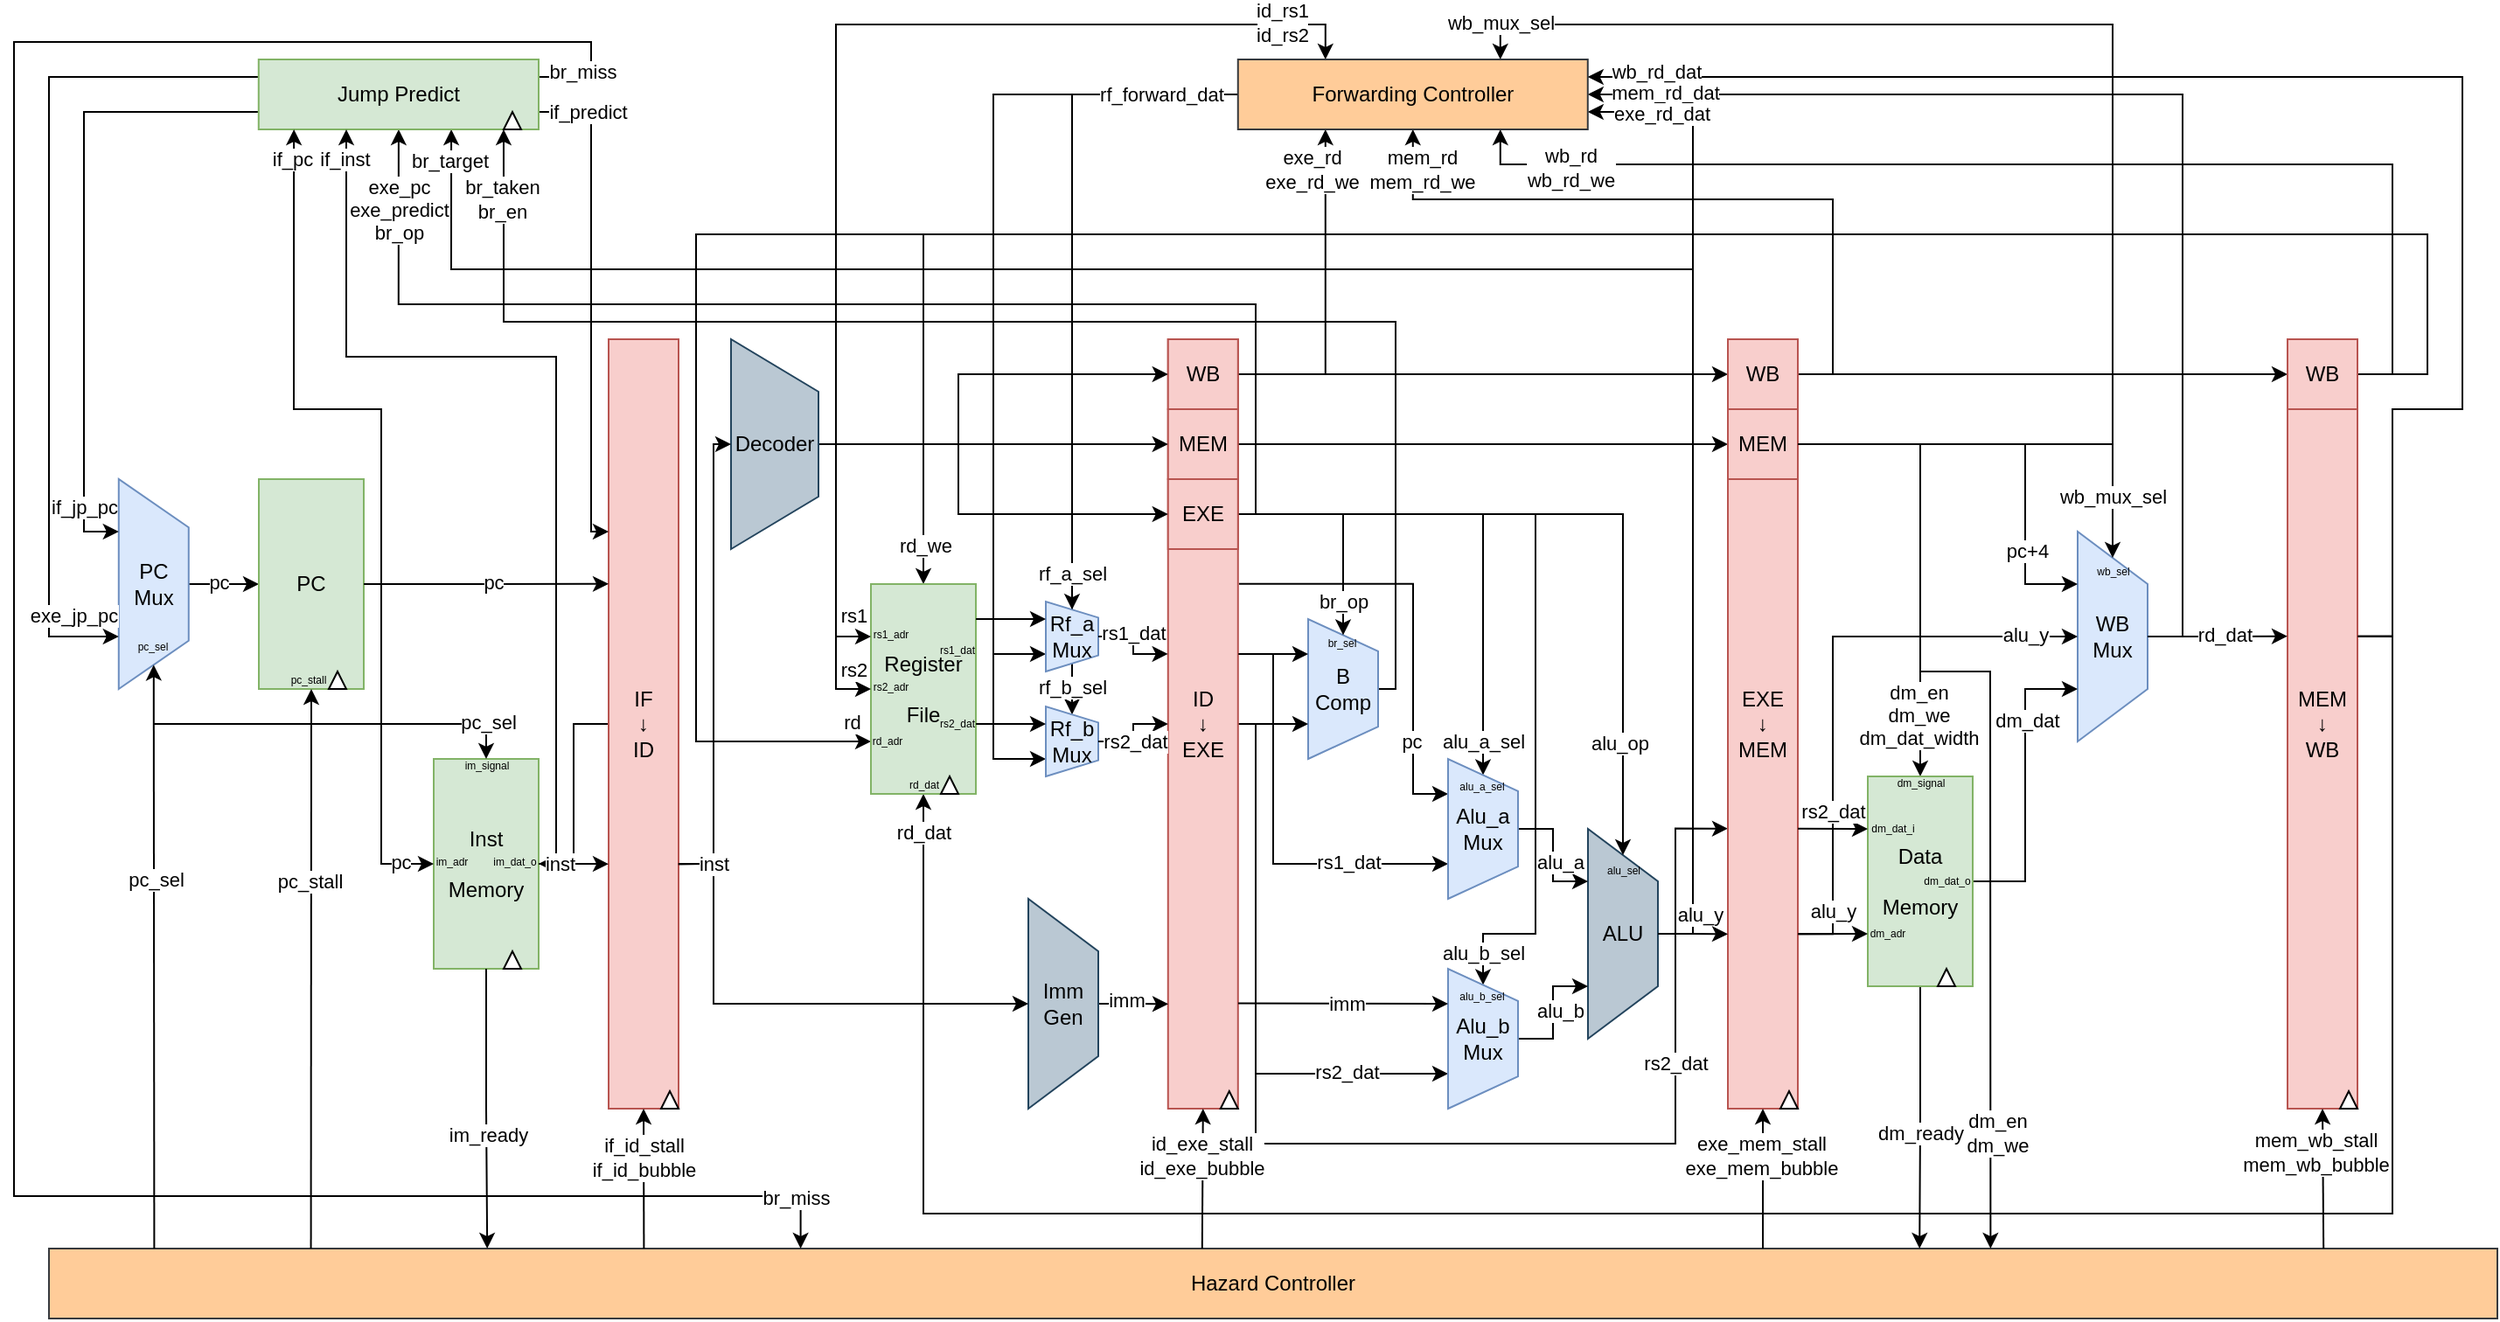 <mxfile version="22.1.2" type="device">
  <diagram name="Page-1" id="2YBvvXClWsGukQMizWep">
    <mxGraphModel dx="762" dy="655" grid="1" gridSize="10" guides="1" tooltips="1" connect="1" arrows="1" fold="1" page="1" pageScale="1" pageWidth="850" pageHeight="1100" background="none" math="0" shadow="0">
      <root>
        <mxCell id="0" />
        <mxCell id="1" parent="0" />
        <mxCell id="uvb1WM8gdjqrZ9sJpjEi-20" style="edgeStyle=orthogonalEdgeStyle;rounded=0;orthogonalLoop=1;jettySize=auto;html=1;exitX=0.5;exitY=0;exitDx=0;exitDy=0;entryX=1;entryY=0.5;entryDx=0;entryDy=0;" parent="1" source="UYplM13KXAHD8chaAOIS-617" target="uvb1WM8gdjqrZ9sJpjEi-7" edge="1">
          <mxGeometry relative="1" as="geometry">
            <Array as="points">
              <mxPoint x="1380" y="450" />
              <mxPoint x="1380" y="140" />
            </Array>
          </mxGeometry>
        </mxCell>
        <mxCell id="uvb1WM8gdjqrZ9sJpjEi-22" value="mem_rd_dat" style="edgeLabel;html=1;align=center;verticalAlign=middle;resizable=0;points=[];" parent="uvb1WM8gdjqrZ9sJpjEi-20" vertex="1" connectable="0">
          <mxGeometry x="0.792" y="-2" relative="1" as="geometry">
            <mxPoint x="-26" y="1" as="offset" />
          </mxGeometry>
        </mxCell>
        <mxCell id="UYplM13KXAHD8chaAOIS-617" value="WB&lt;br&gt;Mux" style="verticalLabelPosition=middle;verticalAlign=middle;html=1;shape=trapezoid;perimeter=trapezoidPerimeter;whiteSpace=wrap;size=0.25;arcSize=10;flipV=1;labelPosition=center;align=center;direction=south;rounded=0;fillColor=#dae8fc;strokeColor=#6c8ebf;" parent="1" vertex="1">
          <mxGeometry x="1320" y="390" width="40" height="120" as="geometry" />
        </mxCell>
        <mxCell id="uvb1WM8gdjqrZ9sJpjEi-17" style="edgeStyle=orthogonalEdgeStyle;rounded=0;orthogonalLoop=1;jettySize=auto;html=1;exitX=0.5;exitY=0;exitDx=0;exitDy=0;entryX=1;entryY=0.75;entryDx=0;entryDy=0;" parent="1" source="UYplM13KXAHD8chaAOIS-618" target="uvb1WM8gdjqrZ9sJpjEi-7" edge="1">
          <mxGeometry relative="1" as="geometry" />
        </mxCell>
        <mxCell id="uvb1WM8gdjqrZ9sJpjEi-18" value="exe_rd_dat" style="edgeLabel;html=1;align=center;verticalAlign=middle;resizable=0;points=[];" parent="uvb1WM8gdjqrZ9sJpjEi-17" vertex="1" connectable="0">
          <mxGeometry x="0.878" y="-1" relative="1" as="geometry">
            <mxPoint x="8" y="2" as="offset" />
          </mxGeometry>
        </mxCell>
        <mxCell id="uvb1WM8gdjqrZ9sJpjEi-72" style="edgeStyle=orthogonalEdgeStyle;rounded=0;orthogonalLoop=1;jettySize=auto;html=1;exitX=0.5;exitY=0;exitDx=0;exitDy=0;entryX=0.688;entryY=1;entryDx=0;entryDy=0;entryPerimeter=0;" parent="1" source="UYplM13KXAHD8chaAOIS-618" target="uvb1WM8gdjqrZ9sJpjEi-52" edge="1">
          <mxGeometry relative="1" as="geometry">
            <mxPoint x="390" y="170" as="targetPoint" />
            <Array as="points">
              <mxPoint x="1100" y="620" />
              <mxPoint x="1100" y="240" />
              <mxPoint x="390" y="240" />
            </Array>
          </mxGeometry>
        </mxCell>
        <mxCell id="uvb1WM8gdjqrZ9sJpjEi-73" value="br_target" style="edgeLabel;html=1;align=center;verticalAlign=middle;resizable=0;points=[];" parent="uvb1WM8gdjqrZ9sJpjEi-72" vertex="1" connectable="0">
          <mxGeometry x="0.971" relative="1" as="geometry">
            <mxPoint x="-1" as="offset" />
          </mxGeometry>
        </mxCell>
        <mxCell id="uvb1WM8gdjqrZ9sJpjEi-78" value="alu_y" style="edgeLabel;html=1;align=center;verticalAlign=middle;resizable=0;points=[];" parent="uvb1WM8gdjqrZ9sJpjEi-72" vertex="1" connectable="0">
          <mxGeometry x="-0.945" y="1" relative="1" as="geometry">
            <mxPoint x="5" y="1" as="offset" />
          </mxGeometry>
        </mxCell>
        <mxCell id="UYplM13KXAHD8chaAOIS-618" value="ALU" style="verticalLabelPosition=middle;verticalAlign=middle;html=1;shape=trapezoid;perimeter=trapezoidPerimeter;whiteSpace=wrap;size=0.25;arcSize=10;flipV=1;labelPosition=center;align=center;direction=south;rounded=0;fillColor=#bac8d3;strokeColor=#23445d;" parent="1" vertex="1">
          <mxGeometry x="1040" y="560" width="40" height="120" as="geometry" />
        </mxCell>
        <mxCell id="uvb1WM8gdjqrZ9sJpjEi-63" style="edgeStyle=orthogonalEdgeStyle;rounded=0;orthogonalLoop=1;jettySize=auto;html=1;exitX=0.5;exitY=0;exitDx=0;exitDy=0;entryX=0.875;entryY=1;entryDx=0;entryDy=0;entryPerimeter=0;" parent="1" source="UYplM13KXAHD8chaAOIS-621" target="uvb1WM8gdjqrZ9sJpjEi-52" edge="1">
          <mxGeometry relative="1" as="geometry">
            <mxPoint x="420" y="170" as="targetPoint" />
            <Array as="points">
              <mxPoint x="930" y="480" />
              <mxPoint x="930" y="270" />
              <mxPoint x="420" y="270" />
            </Array>
          </mxGeometry>
        </mxCell>
        <mxCell id="uvb1WM8gdjqrZ9sJpjEi-71" value="br_taken&lt;br style=&quot;border-color: var(--border-color);&quot;&gt;br_en" style="edgeLabel;html=1;align=center;verticalAlign=middle;resizable=0;points=[];" parent="uvb1WM8gdjqrZ9sJpjEi-63" vertex="1" connectable="0">
          <mxGeometry x="0.831" y="-1" relative="1" as="geometry">
            <mxPoint x="-2" y="-31" as="offset" />
          </mxGeometry>
        </mxCell>
        <mxCell id="UYplM13KXAHD8chaAOIS-621" value="B&lt;br&gt;Comp" style="verticalLabelPosition=middle;verticalAlign=middle;html=1;shape=trapezoid;perimeter=trapezoidPerimeter;whiteSpace=wrap;size=0.23;arcSize=10;flipV=1;labelPosition=center;align=center;direction=south;rounded=0;fillColor=#dae8fc;strokeColor=#6c8ebf;" parent="1" vertex="1">
          <mxGeometry x="880" y="440" width="40" height="80" as="geometry" />
        </mxCell>
        <mxCell id="uvb1WM8gdjqrZ9sJpjEi-60" value="" style="edgeStyle=orthogonalEdgeStyle;rounded=0;orthogonalLoop=1;jettySize=auto;html=1;" parent="1" source="UYplM13KXAHD8chaAOIS-589" target="UYplM13KXAHD8chaAOIS-600" edge="1">
          <mxGeometry relative="1" as="geometry" />
        </mxCell>
        <mxCell id="UYplM13KXAHD8chaAOIS-589" value="IF&lt;br style=&quot;border-color: var(--border-color);&quot;&gt;↓&lt;br style=&quot;border-color: var(--border-color);&quot;&gt;ID" style="rounded=0;whiteSpace=wrap;html=1;direction=south;fillColor=#f8cecc;strokeColor=#b85450;" parent="1" vertex="1">
          <mxGeometry x="480" y="280" width="40" height="440" as="geometry" />
        </mxCell>
        <mxCell id="UYplM13KXAHD8chaAOIS-657" style="edgeStyle=orthogonalEdgeStyle;rounded=0;orthogonalLoop=1;jettySize=auto;html=1;exitX=0.5;exitY=0;exitDx=0;exitDy=0;entryX=0.75;entryY=1;entryDx=0;entryDy=0;" parent="1" source="UYplM13KXAHD8chaAOIS-591" target="UYplM13KXAHD8chaAOIS-621" edge="1">
          <mxGeometry relative="1" as="geometry" />
        </mxCell>
        <mxCell id="UYplM13KXAHD8chaAOIS-668" style="edgeStyle=orthogonalEdgeStyle;rounded=0;orthogonalLoop=1;jettySize=auto;html=1;exitX=0.318;exitY=-0.012;exitDx=0;exitDy=0;entryX=0.25;entryY=1;entryDx=0;entryDy=0;exitPerimeter=0;" parent="1" source="UYplM13KXAHD8chaAOIS-591" target="UYplM13KXAHD8chaAOIS-620" edge="1">
          <mxGeometry relative="1" as="geometry">
            <Array as="points">
              <mxPoint x="940" y="420" />
              <mxPoint x="940" y="540" />
            </Array>
          </mxGeometry>
        </mxCell>
        <mxCell id="UYplM13KXAHD8chaAOIS-735" value="pc" style="edgeLabel;html=1;align=center;verticalAlign=middle;resizable=0;points=[];rounded=0;" parent="UYplM13KXAHD8chaAOIS-668" vertex="1" connectable="0">
          <mxGeometry x="0.587" relative="1" as="geometry">
            <mxPoint x="-1" y="-1" as="offset" />
          </mxGeometry>
        </mxCell>
        <mxCell id="UYplM13KXAHD8chaAOIS-669" style="edgeStyle=orthogonalEdgeStyle;rounded=0;orthogonalLoop=1;jettySize=auto;html=1;exitX=0.409;exitY=-0.006;exitDx=0;exitDy=0;entryX=0.75;entryY=1;entryDx=0;entryDy=0;exitPerimeter=0;" parent="1" source="UYplM13KXAHD8chaAOIS-591" target="UYplM13KXAHD8chaAOIS-620" edge="1">
          <mxGeometry relative="1" as="geometry">
            <Array as="points">
              <mxPoint x="860" y="460" />
              <mxPoint x="860" y="580" />
            </Array>
          </mxGeometry>
        </mxCell>
        <mxCell id="UYplM13KXAHD8chaAOIS-733" value="rs1_dat" style="edgeLabel;html=1;align=center;verticalAlign=middle;resizable=0;points=[];rounded=0;" parent="UYplM13KXAHD8chaAOIS-669" vertex="1" connectable="0">
          <mxGeometry x="0.571" y="3" relative="1" as="geometry">
            <mxPoint x="-6" y="2" as="offset" />
          </mxGeometry>
        </mxCell>
        <mxCell id="UYplM13KXAHD8chaAOIS-670" style="edgeStyle=orthogonalEdgeStyle;rounded=0;orthogonalLoop=1;jettySize=auto;html=1;exitX=0.5;exitY=0;exitDx=0;exitDy=0;entryX=0.75;entryY=1;entryDx=0;entryDy=0;" parent="1" source="UYplM13KXAHD8chaAOIS-591" target="UYplM13KXAHD8chaAOIS-619" edge="1">
          <mxGeometry relative="1" as="geometry">
            <Array as="points">
              <mxPoint x="850" y="500" />
              <mxPoint x="850" y="700" />
            </Array>
          </mxGeometry>
        </mxCell>
        <mxCell id="UYplM13KXAHD8chaAOIS-720" value="rs2_dat" style="edgeLabel;html=1;align=center;verticalAlign=middle;resizable=0;points=[];rounded=0;" parent="UYplM13KXAHD8chaAOIS-670" vertex="1" connectable="0">
          <mxGeometry x="0.573" relative="1" as="geometry">
            <mxPoint x="10" y="-1" as="offset" />
          </mxGeometry>
        </mxCell>
        <mxCell id="UYplM13KXAHD8chaAOIS-675" style="edgeStyle=orthogonalEdgeStyle;rounded=0;orthogonalLoop=1;jettySize=auto;html=1;exitX=0.5;exitY=0;exitDx=0;exitDy=0;entryX=0.636;entryY=1;entryDx=0;entryDy=0;entryPerimeter=0;" parent="1" source="UYplM13KXAHD8chaAOIS-591" target="UYplM13KXAHD8chaAOIS-592" edge="1">
          <mxGeometry relative="1" as="geometry">
            <mxPoint x="1100" y="560" as="targetPoint" />
            <Array as="points">
              <mxPoint x="850" y="500" />
              <mxPoint x="850" y="740" />
              <mxPoint x="1090" y="740" />
              <mxPoint x="1090" y="560" />
            </Array>
          </mxGeometry>
        </mxCell>
        <mxCell id="UYplM13KXAHD8chaAOIS-721" value="rs2_dat" style="edgeLabel;html=1;align=center;verticalAlign=middle;resizable=0;points=[];rounded=0;" parent="UYplM13KXAHD8chaAOIS-675" vertex="1" connectable="0">
          <mxGeometry x="0.532" y="-1" relative="1" as="geometry">
            <mxPoint x="-1" as="offset" />
          </mxGeometry>
        </mxCell>
        <mxCell id="UYplM13KXAHD8chaAOIS-591" value="ID&lt;br style=&quot;border-color: var(--border-color);&quot;&gt;↓&lt;br style=&quot;border-color: var(--border-color);&quot;&gt;EXE" style="rounded=0;whiteSpace=wrap;html=1;direction=south;strokeColor=#b85450;fillColor=#f8cecc;" parent="1" vertex="1">
          <mxGeometry x="799.89" y="280" width="40" height="440" as="geometry" />
        </mxCell>
        <mxCell id="UYplM13KXAHD8chaAOIS-681" style="edgeStyle=orthogonalEdgeStyle;rounded=0;orthogonalLoop=1;jettySize=auto;html=1;entryX=0.5;entryY=1;entryDx=0;entryDy=0;exitX=0.773;exitY=0.004;exitDx=0;exitDy=0;exitPerimeter=0;" parent="1" source="UYplM13KXAHD8chaAOIS-592" target="UYplM13KXAHD8chaAOIS-617" edge="1">
          <mxGeometry relative="1" as="geometry">
            <mxPoint x="1170" y="620" as="sourcePoint" />
            <Array as="points">
              <mxPoint x="1180" y="620" />
              <mxPoint x="1180" y="450" />
            </Array>
          </mxGeometry>
        </mxCell>
        <mxCell id="UYplM13KXAHD8chaAOIS-730" value="alu_y" style="edgeLabel;html=1;align=center;verticalAlign=middle;resizable=0;points=[];rounded=0;" parent="UYplM13KXAHD8chaAOIS-681" vertex="1" connectable="0">
          <mxGeometry x="0.84" y="2" relative="1" as="geometry">
            <mxPoint x="-4" y="1" as="offset" />
          </mxGeometry>
        </mxCell>
        <mxCell id="UYplM13KXAHD8chaAOIS-592" value="EXE&lt;br style=&quot;border-color: var(--border-color);&quot;&gt;↓&lt;br style=&quot;border-color: var(--border-color);&quot;&gt;MEM" style="rounded=0;whiteSpace=wrap;html=1;direction=south;fillColor=#f8cecc;strokeColor=#b85450;" parent="1" vertex="1">
          <mxGeometry x="1120" y="280" width="40" height="440" as="geometry" />
        </mxCell>
        <mxCell id="UYplM13KXAHD8chaAOIS-705" style="edgeStyle=orthogonalEdgeStyle;rounded=0;orthogonalLoop=1;jettySize=auto;html=1;entryX=1;entryY=0.5;entryDx=0;entryDy=0;exitX=0.386;exitY=0;exitDx=0;exitDy=0;exitPerimeter=0;" parent="1" source="UYplM13KXAHD8chaAOIS-594" target="UYplM13KXAHD8chaAOIS-622" edge="1">
          <mxGeometry relative="1" as="geometry">
            <mxPoint x="1490" y="450" as="sourcePoint" />
            <Array as="points">
              <mxPoint x="1500" y="450" />
              <mxPoint x="1500" y="780" />
              <mxPoint x="660" y="780" />
            </Array>
          </mxGeometry>
        </mxCell>
        <mxCell id="UYplM13KXAHD8chaAOIS-713" value="rd_dat" style="edgeLabel;html=1;align=center;verticalAlign=middle;resizable=0;points=[];rounded=0;" parent="UYplM13KXAHD8chaAOIS-705" vertex="1" connectable="0">
          <mxGeometry x="0.939" relative="1" as="geometry">
            <mxPoint y="-22" as="offset" />
          </mxGeometry>
        </mxCell>
        <mxCell id="UYplM13KXAHD8chaAOIS-594" value="MEM&lt;br style=&quot;border-color: var(--border-color);&quot;&gt;↓&lt;br style=&quot;border-color: var(--border-color);&quot;&gt;WB" style="rounded=0;whiteSpace=wrap;html=1;direction=south;fillColor=#f8cecc;strokeColor=#b85450;" parent="1" vertex="1">
          <mxGeometry x="1440" y="280" width="40" height="440" as="geometry" />
        </mxCell>
        <mxCell id="UYplM13KXAHD8chaAOIS-596" value="Hazard Controller" style="rounded=0;whiteSpace=wrap;html=1;points=[[0,0,0,0,0],[0,0.25,0,0,0],[0,0.5,0,0,0],[0,0.75,0,0,0],[0,1,0,0,0],[0.25,0,0,0,0],[0.25,1,0,0,0],[0.5,0,0,0,0],[0.5,1,0,0,0],[0.75,0,0,0,0],[0.75,1,0,0,0],[1,0,0,0,0],[1,0.25,0,0,0],[1,0.5,0,0,0],[1,0.75,0,0,0],[1,1,0,0,0]];fillColor=#ffcc99;strokeColor=#36393d;" parent="1" vertex="1">
          <mxGeometry x="160" y="800" width="1400" height="40" as="geometry" />
        </mxCell>
        <mxCell id="UYplM13KXAHD8chaAOIS-623" style="edgeStyle=orthogonalEdgeStyle;rounded=0;orthogonalLoop=1;jettySize=auto;html=1;exitX=0.5;exitY=0;exitDx=0;exitDy=0;entryX=0.5;entryY=1;entryDx=0;entryDy=0;" parent="1" source="UYplM13KXAHD8chaAOIS-598" target="UYplM13KXAHD8chaAOIS-601" edge="1">
          <mxGeometry relative="1" as="geometry" />
        </mxCell>
        <mxCell id="UYplM13KXAHD8chaAOIS-624" value="pc" style="edgeLabel;html=1;align=center;verticalAlign=middle;resizable=0;points=[];rounded=0;" parent="UYplM13KXAHD8chaAOIS-623" vertex="1" connectable="0">
          <mxGeometry x="-0.169" y="1" relative="1" as="geometry">
            <mxPoint as="offset" />
          </mxGeometry>
        </mxCell>
        <mxCell id="UYplM13KXAHD8chaAOIS-598" value="PC&lt;br&gt;Mux" style="verticalLabelPosition=middle;verticalAlign=middle;html=1;shape=trapezoid;perimeter=trapezoidPerimeter;whiteSpace=wrap;size=0.23;arcSize=10;flipV=1;labelPosition=center;align=center;direction=south;rounded=0;fillColor=#dae8fc;strokeColor=#6c8ebf;" parent="1" vertex="1">
          <mxGeometry x="199.89" y="360" width="40" height="120" as="geometry" />
        </mxCell>
        <mxCell id="UYplM13KXAHD8chaAOIS-600" value="Inst&lt;br&gt;&lt;br&gt;Memory" style="rounded=0;whiteSpace=wrap;html=1;direction=south;fillColor=#d5e8d4;strokeColor=#82b366;" parent="1" vertex="1">
          <mxGeometry x="380" y="520" width="60" height="120" as="geometry" />
        </mxCell>
        <mxCell id="UYplM13KXAHD8chaAOIS-629" style="edgeStyle=orthogonalEdgeStyle;rounded=0;orthogonalLoop=1;jettySize=auto;html=1;exitX=0.5;exitY=0;exitDx=0;exitDy=0;entryX=0.318;entryY=1;entryDx=0;entryDy=0;entryPerimeter=0;" parent="1" source="UYplM13KXAHD8chaAOIS-601" target="UYplM13KXAHD8chaAOIS-589" edge="1">
          <mxGeometry relative="1" as="geometry">
            <mxPoint x="460.0" y="420.316" as="targetPoint" />
          </mxGeometry>
        </mxCell>
        <mxCell id="UYplM13KXAHD8chaAOIS-748" value="pc" style="edgeLabel;html=1;align=center;verticalAlign=middle;resizable=0;points=[];rounded=0;" parent="UYplM13KXAHD8chaAOIS-629" vertex="1" connectable="0">
          <mxGeometry x="0.106" y="2" relative="1" as="geometry">
            <mxPoint x="-4" y="1" as="offset" />
          </mxGeometry>
        </mxCell>
        <mxCell id="UYplM13KXAHD8chaAOIS-630" style="edgeStyle=orthogonalEdgeStyle;rounded=0;orthogonalLoop=1;jettySize=auto;html=1;exitX=0.5;exitY=0;exitDx=0;exitDy=0;entryX=0.5;entryY=1;entryDx=0;entryDy=0;" parent="1" source="UYplM13KXAHD8chaAOIS-601" target="UYplM13KXAHD8chaAOIS-600" edge="1">
          <mxGeometry relative="1" as="geometry">
            <Array as="points">
              <mxPoint x="350" y="420" />
              <mxPoint x="350" y="580" />
            </Array>
          </mxGeometry>
        </mxCell>
        <mxCell id="UYplM13KXAHD8chaAOIS-751" value="pc" style="edgeLabel;html=1;align=center;verticalAlign=middle;resizable=0;points=[];rounded=0;" parent="UYplM13KXAHD8chaAOIS-630" vertex="1" connectable="0">
          <mxGeometry x="0.721" y="1" relative="1" as="geometry">
            <mxPoint x="9" as="offset" />
          </mxGeometry>
        </mxCell>
        <mxCell id="UYplM13KXAHD8chaAOIS-759" value="im_adr" style="edgeLabel;html=1;align=center;verticalAlign=middle;resizable=0;points=[];fontSize=6;rounded=0;labelBackgroundColor=none;" parent="UYplM13KXAHD8chaAOIS-630" vertex="1" connectable="0">
          <mxGeometry x="0.859" relative="1" as="geometry">
            <mxPoint x="24" y="-1" as="offset" />
          </mxGeometry>
        </mxCell>
        <mxCell id="UYplM13KXAHD8chaAOIS-601" value="PC" style="rounded=0;whiteSpace=wrap;html=1;direction=south;fillColor=#d5e8d4;strokeColor=#82b366;" parent="1" vertex="1">
          <mxGeometry x="280" y="360" width="60" height="120" as="geometry" />
        </mxCell>
        <mxCell id="UYplM13KXAHD8chaAOIS-640" style="edgeStyle=orthogonalEdgeStyle;rounded=0;orthogonalLoop=1;jettySize=auto;html=1;exitX=1;exitY=0.5;exitDx=0;exitDy=0;entryX=0;entryY=0.5;entryDx=0;entryDy=0;" parent="1" source="UYplM13KXAHD8chaAOIS-604" target="UYplM13KXAHD8chaAOIS-608" edge="1">
          <mxGeometry relative="1" as="geometry" />
        </mxCell>
        <mxCell id="uvb1WM8gdjqrZ9sJpjEi-11" style="edgeStyle=orthogonalEdgeStyle;rounded=0;orthogonalLoop=1;jettySize=auto;html=1;exitX=1;exitY=0.5;exitDx=0;exitDy=0;entryX=0.25;entryY=1;entryDx=0;entryDy=0;" parent="1" source="UYplM13KXAHD8chaAOIS-604" target="uvb1WM8gdjqrZ9sJpjEi-7" edge="1">
          <mxGeometry relative="1" as="geometry" />
        </mxCell>
        <mxCell id="uvb1WM8gdjqrZ9sJpjEi-14" value="exe_rd&lt;br&gt;exe_rd_we" style="edgeLabel;html=1;align=center;verticalAlign=middle;resizable=0;points=[];" parent="uvb1WM8gdjqrZ9sJpjEi-11" vertex="1" connectable="0">
          <mxGeometry x="0.736" relative="1" as="geometry">
            <mxPoint x="-8" y="-2" as="offset" />
          </mxGeometry>
        </mxCell>
        <mxCell id="UYplM13KXAHD8chaAOIS-604" value="WB" style="rounded=0;whiteSpace=wrap;html=1;strokeColor=#b85450;fillColor=#f8cecc;" parent="1" vertex="1">
          <mxGeometry x="799.89" y="280" width="40" height="40" as="geometry" />
        </mxCell>
        <mxCell id="UYplM13KXAHD8chaAOIS-641" style="edgeStyle=orthogonalEdgeStyle;rounded=0;orthogonalLoop=1;jettySize=auto;html=1;exitX=1;exitY=0.5;exitDx=0;exitDy=0;entryX=0;entryY=0.5;entryDx=0;entryDy=0;" parent="1" source="UYplM13KXAHD8chaAOIS-605" target="UYplM13KXAHD8chaAOIS-609" edge="1">
          <mxGeometry relative="1" as="geometry" />
        </mxCell>
        <mxCell id="UYplM13KXAHD8chaAOIS-605" value="MEM" style="rounded=0;whiteSpace=wrap;html=1;strokeColor=#b85450;fillColor=#f8cecc;" parent="1" vertex="1">
          <mxGeometry x="799.89" y="320" width="40" height="40" as="geometry" />
        </mxCell>
        <mxCell id="UYplM13KXAHD8chaAOIS-659" style="edgeStyle=orthogonalEdgeStyle;rounded=0;orthogonalLoop=1;jettySize=auto;html=1;exitX=1;exitY=0.5;exitDx=0;exitDy=0;entryX=0;entryY=0.5;entryDx=0;entryDy=0;" parent="1" source="UYplM13KXAHD8chaAOIS-606" target="UYplM13KXAHD8chaAOIS-621" edge="1">
          <mxGeometry relative="1" as="geometry" />
        </mxCell>
        <mxCell id="UYplM13KXAHD8chaAOIS-752" value="br_op" style="edgeLabel;html=1;align=center;verticalAlign=middle;resizable=0;points=[];rounded=0;" parent="UYplM13KXAHD8chaAOIS-659" vertex="1" connectable="0">
          <mxGeometry x="0.716" y="-3" relative="1" as="geometry">
            <mxPoint x="3" y="-1" as="offset" />
          </mxGeometry>
        </mxCell>
        <mxCell id="UYplM13KXAHD8chaAOIS-794" value="br_sel" style="edgeLabel;html=1;align=center;verticalAlign=middle;resizable=0;points=[];fontSize=6;fontFamily=Helvetica;fontColor=default;labelBackgroundColor=none;" parent="UYplM13KXAHD8chaAOIS-659" vertex="1" connectable="0">
          <mxGeometry x="0.906" y="2" relative="1" as="geometry">
            <mxPoint x="-3" y="11" as="offset" />
          </mxGeometry>
        </mxCell>
        <mxCell id="UYplM13KXAHD8chaAOIS-660" style="edgeStyle=orthogonalEdgeStyle;rounded=0;orthogonalLoop=1;jettySize=auto;html=1;exitX=1;exitY=0.5;exitDx=0;exitDy=0;entryX=0;entryY=0.5;entryDx=0;entryDy=0;" parent="1" source="UYplM13KXAHD8chaAOIS-606" target="UYplM13KXAHD8chaAOIS-620" edge="1">
          <mxGeometry relative="1" as="geometry" />
        </mxCell>
        <mxCell id="UYplM13KXAHD8chaAOIS-731" value="alu_a_sel" style="edgeLabel;html=1;align=center;verticalAlign=middle;resizable=0;points=[];rounded=0;" parent="UYplM13KXAHD8chaAOIS-660" vertex="1" connectable="0">
          <mxGeometry x="0.49" relative="1" as="geometry">
            <mxPoint y="54" as="offset" />
          </mxGeometry>
        </mxCell>
        <mxCell id="UYplM13KXAHD8chaAOIS-661" style="edgeStyle=orthogonalEdgeStyle;rounded=0;orthogonalLoop=1;jettySize=auto;html=1;exitX=1;exitY=0.5;exitDx=0;exitDy=0;entryX=0;entryY=0.5;entryDx=0;entryDy=0;" parent="1" source="UYplM13KXAHD8chaAOIS-606" target="UYplM13KXAHD8chaAOIS-618" edge="1">
          <mxGeometry relative="1" as="geometry" />
        </mxCell>
        <mxCell id="UYplM13KXAHD8chaAOIS-746" value="alu_op" style="edgeLabel;html=1;align=center;verticalAlign=middle;resizable=0;points=[];rounded=0;" parent="UYplM13KXAHD8chaAOIS-661" vertex="1" connectable="0">
          <mxGeometry x="0.71" relative="1" as="geometry">
            <mxPoint x="-2" y="-4" as="offset" />
          </mxGeometry>
        </mxCell>
        <mxCell id="UYplM13KXAHD8chaAOIS-797" value="alu_sel" style="edgeLabel;html=1;align=center;verticalAlign=middle;resizable=0;points=[];fontSize=6;fontFamily=Helvetica;fontColor=default;labelBackgroundColor=none;" parent="UYplM13KXAHD8chaAOIS-661" vertex="1" connectable="0">
          <mxGeometry x="0.881" relative="1" as="geometry">
            <mxPoint y="33" as="offset" />
          </mxGeometry>
        </mxCell>
        <mxCell id="UYplM13KXAHD8chaAOIS-662" style="edgeStyle=orthogonalEdgeStyle;rounded=0;orthogonalLoop=1;jettySize=auto;html=1;exitX=1;exitY=0.5;exitDx=0;exitDy=0;entryX=0;entryY=0.5;entryDx=0;entryDy=0;" parent="1" source="UYplM13KXAHD8chaAOIS-606" target="UYplM13KXAHD8chaAOIS-619" edge="1">
          <mxGeometry relative="1" as="geometry">
            <Array as="points">
              <mxPoint x="1010" y="380" />
              <mxPoint x="1010" y="620" />
              <mxPoint x="980" y="620" />
            </Array>
          </mxGeometry>
        </mxCell>
        <mxCell id="UYplM13KXAHD8chaAOIS-732" value="alu_b_sel" style="edgeLabel;html=1;align=center;verticalAlign=middle;resizable=0;points=[];rounded=0;" parent="UYplM13KXAHD8chaAOIS-662" vertex="1" connectable="0">
          <mxGeometry x="0.669" y="1" relative="1" as="geometry">
            <mxPoint x="-31" y="29" as="offset" />
          </mxGeometry>
        </mxCell>
        <mxCell id="uvb1WM8gdjqrZ9sJpjEi-62" style="edgeStyle=orthogonalEdgeStyle;rounded=0;orthogonalLoop=1;jettySize=auto;html=1;exitX=1;exitY=0.5;exitDx=0;exitDy=0;entryX=0.5;entryY=1;entryDx=0;entryDy=0;" parent="1" source="UYplM13KXAHD8chaAOIS-606" target="uvb1WM8gdjqrZ9sJpjEi-52" edge="1">
          <mxGeometry relative="1" as="geometry">
            <mxPoint x="340" y="170" as="targetPoint" />
            <Array as="points">
              <mxPoint x="850" y="380" />
              <mxPoint x="850" y="260" />
              <mxPoint x="360" y="260" />
            </Array>
          </mxGeometry>
        </mxCell>
        <mxCell id="uvb1WM8gdjqrZ9sJpjEi-64" value="exe_pc&lt;br&gt;exe_predict&lt;br&gt;br_op" style="edgeLabel;html=1;align=center;verticalAlign=middle;resizable=0;points=[];" parent="uvb1WM8gdjqrZ9sJpjEi-62" vertex="1" connectable="0">
          <mxGeometry x="0.956" relative="1" as="geometry">
            <mxPoint y="30" as="offset" />
          </mxGeometry>
        </mxCell>
        <mxCell id="UYplM13KXAHD8chaAOIS-606" value="EXE" style="rounded=0;whiteSpace=wrap;html=1;strokeColor=#b85450;fillColor=#f8cecc;" parent="1" vertex="1">
          <mxGeometry x="799.89" y="360" width="40" height="40" as="geometry" />
        </mxCell>
        <mxCell id="UYplM13KXAHD8chaAOIS-643" style="edgeStyle=orthogonalEdgeStyle;rounded=0;orthogonalLoop=1;jettySize=auto;html=1;exitX=1;exitY=0.5;exitDx=0;exitDy=0;entryX=0;entryY=0.5;entryDx=0;entryDy=0;" parent="1" source="UYplM13KXAHD8chaAOIS-608" target="UYplM13KXAHD8chaAOIS-611" edge="1">
          <mxGeometry relative="1" as="geometry" />
        </mxCell>
        <mxCell id="uvb1WM8gdjqrZ9sJpjEi-12" style="edgeStyle=orthogonalEdgeStyle;rounded=0;orthogonalLoop=1;jettySize=auto;html=1;exitX=1;exitY=0.5;exitDx=0;exitDy=0;entryX=0.5;entryY=1;entryDx=0;entryDy=0;" parent="1" source="UYplM13KXAHD8chaAOIS-608" target="uvb1WM8gdjqrZ9sJpjEi-7" edge="1">
          <mxGeometry relative="1" as="geometry">
            <Array as="points">
              <mxPoint x="1180" y="300" />
              <mxPoint x="1180" y="200" />
              <mxPoint x="940" y="200" />
            </Array>
          </mxGeometry>
        </mxCell>
        <mxCell id="UYplM13KXAHD8chaAOIS-608" value="WB" style="rounded=0;whiteSpace=wrap;html=1;fillColor=#f8cecc;strokeColor=#b85450;" parent="1" vertex="1">
          <mxGeometry x="1120" y="280" width="40" height="40" as="geometry" />
        </mxCell>
        <mxCell id="UYplM13KXAHD8chaAOIS-678" style="edgeStyle=orthogonalEdgeStyle;rounded=0;orthogonalLoop=1;jettySize=auto;html=1;exitX=1;exitY=0.5;exitDx=0;exitDy=0;entryX=0;entryY=0.5;entryDx=0;entryDy=0;" parent="1" source="UYplM13KXAHD8chaAOIS-609" target="UYplM13KXAHD8chaAOIS-614" edge="1">
          <mxGeometry relative="1" as="geometry" />
        </mxCell>
        <mxCell id="UYplM13KXAHD8chaAOIS-754" value="dm_en&lt;br&gt;dm_we&lt;br&gt;dm_dat_width" style="edgeLabel;html=1;align=center;verticalAlign=middle;resizable=0;points=[];rounded=0;" parent="UYplM13KXAHD8chaAOIS-678" vertex="1" connectable="0">
          <mxGeometry x="0.545" y="-2" relative="1" as="geometry">
            <mxPoint x="1" y="24" as="offset" />
          </mxGeometry>
        </mxCell>
        <mxCell id="UYplM13KXAHD8chaAOIS-684" style="edgeStyle=orthogonalEdgeStyle;rounded=0;orthogonalLoop=1;jettySize=auto;html=1;exitX=1;exitY=0.5;exitDx=0;exitDy=0;entryX=0;entryY=0.5;entryDx=0;entryDy=0;" parent="1" source="UYplM13KXAHD8chaAOIS-609" target="UYplM13KXAHD8chaAOIS-617" edge="1">
          <mxGeometry relative="1" as="geometry" />
        </mxCell>
        <mxCell id="UYplM13KXAHD8chaAOIS-747" value="wb_mux_sel" style="edgeLabel;html=1;align=center;verticalAlign=middle;resizable=0;points=[];rounded=0;" parent="UYplM13KXAHD8chaAOIS-684" vertex="1" connectable="0">
          <mxGeometry x="0.846" y="-2" relative="1" as="geometry">
            <mxPoint x="2" y="-16" as="offset" />
          </mxGeometry>
        </mxCell>
        <mxCell id="UYplM13KXAHD8chaAOIS-798" value="wb_sel" style="edgeLabel;html=1;align=center;verticalAlign=middle;resizable=0;points=[];fontSize=6;fontFamily=Helvetica;fontColor=default;labelBackgroundColor=none;" parent="UYplM13KXAHD8chaAOIS-684" vertex="1" connectable="0">
          <mxGeometry x="0.842" y="-1" relative="1" as="geometry">
            <mxPoint x="1" y="27" as="offset" />
          </mxGeometry>
        </mxCell>
        <mxCell id="UYplM13KXAHD8chaAOIS-709" style="edgeStyle=orthogonalEdgeStyle;rounded=0;orthogonalLoop=1;jettySize=auto;html=1;exitX=1;exitY=0.5;exitDx=0;exitDy=0;entryX=0.25;entryY=1;entryDx=0;entryDy=0;" parent="1" source="UYplM13KXAHD8chaAOIS-609" target="UYplM13KXAHD8chaAOIS-617" edge="1">
          <mxGeometry relative="1" as="geometry">
            <Array as="points">
              <mxPoint x="1290" y="340" />
              <mxPoint x="1290" y="420" />
            </Array>
          </mxGeometry>
        </mxCell>
        <mxCell id="UYplM13KXAHD8chaAOIS-729" value="pc+4" style="edgeLabel;html=1;align=center;verticalAlign=middle;resizable=0;points=[];rounded=0;" parent="UYplM13KXAHD8chaAOIS-709" vertex="1" connectable="0">
          <mxGeometry x="0.545" y="1" relative="1" as="geometry">
            <mxPoint y="5" as="offset" />
          </mxGeometry>
        </mxCell>
        <mxCell id="uvb1WM8gdjqrZ9sJpjEi-25" style="edgeStyle=orthogonalEdgeStyle;rounded=0;orthogonalLoop=1;jettySize=auto;html=1;exitX=1;exitY=0.5;exitDx=0;exitDy=0;entryX=0.75;entryY=0;entryDx=0;entryDy=0;" parent="1" source="UYplM13KXAHD8chaAOIS-609" target="uvb1WM8gdjqrZ9sJpjEi-7" edge="1">
          <mxGeometry relative="1" as="geometry">
            <Array as="points">
              <mxPoint x="1340" y="340" />
              <mxPoint x="1340" y="100" />
              <mxPoint x="990" y="100" />
            </Array>
          </mxGeometry>
        </mxCell>
        <mxCell id="uvb1WM8gdjqrZ9sJpjEi-27" value="wb_mux_sel" style="edgeLabel;html=1;align=center;verticalAlign=middle;resizable=0;points=[];" parent="uvb1WM8gdjqrZ9sJpjEi-25" vertex="1" connectable="0">
          <mxGeometry x="0.705" relative="1" as="geometry">
            <mxPoint x="-97" y="-1" as="offset" />
          </mxGeometry>
        </mxCell>
        <mxCell id="UYplM13KXAHD8chaAOIS-609" value="MEM" style="rounded=0;whiteSpace=wrap;html=1;fillColor=#f8cecc;strokeColor=#b85450;" parent="1" vertex="1">
          <mxGeometry x="1120" y="320" width="40" height="40" as="geometry" />
        </mxCell>
        <mxCell id="UYplM13KXAHD8chaAOIS-703" style="edgeStyle=orthogonalEdgeStyle;rounded=0;orthogonalLoop=1;jettySize=auto;html=1;exitX=1;exitY=0.5;exitDx=0;exitDy=0;entryX=0;entryY=0.5;entryDx=0;entryDy=0;" parent="1" source="UYplM13KXAHD8chaAOIS-611" target="UYplM13KXAHD8chaAOIS-622" edge="1">
          <mxGeometry relative="1" as="geometry">
            <Array as="points">
              <mxPoint x="1520" y="300" />
              <mxPoint x="1520" y="220" />
              <mxPoint x="660" y="220" />
            </Array>
          </mxGeometry>
        </mxCell>
        <mxCell id="UYplM13KXAHD8chaAOIS-718" value="rd_we" style="edgeLabel;html=1;align=center;verticalAlign=middle;resizable=0;points=[];rounded=0;" parent="UYplM13KXAHD8chaAOIS-703" vertex="1" connectable="0">
          <mxGeometry x="0.956" y="2" relative="1" as="geometry">
            <mxPoint x="-1" y="4" as="offset" />
          </mxGeometry>
        </mxCell>
        <mxCell id="UYplM13KXAHD8chaAOIS-704" style="edgeStyle=orthogonalEdgeStyle;rounded=0;orthogonalLoop=1;jettySize=auto;html=1;exitX=1;exitY=0.5;exitDx=0;exitDy=0;entryX=0.75;entryY=1;entryDx=0;entryDy=0;" parent="1" source="UYplM13KXAHD8chaAOIS-611" target="UYplM13KXAHD8chaAOIS-622" edge="1">
          <mxGeometry relative="1" as="geometry">
            <Array as="points">
              <mxPoint x="1520" y="300" />
              <mxPoint x="1520" y="220" />
              <mxPoint x="530" y="220" />
              <mxPoint x="530" y="510" />
            </Array>
          </mxGeometry>
        </mxCell>
        <mxCell id="UYplM13KXAHD8chaAOIS-717" value="rd" style="edgeLabel;html=1;align=center;verticalAlign=middle;resizable=0;points=[];rounded=0;" parent="UYplM13KXAHD8chaAOIS-704" vertex="1" connectable="0">
          <mxGeometry x="0.967" y="1" relative="1" as="geometry">
            <mxPoint x="13" y="-10" as="offset" />
          </mxGeometry>
        </mxCell>
        <mxCell id="uvb1WM8gdjqrZ9sJpjEi-13" style="edgeStyle=orthogonalEdgeStyle;rounded=0;orthogonalLoop=1;jettySize=auto;html=1;exitX=1;exitY=0.5;exitDx=0;exitDy=0;entryX=0.75;entryY=1;entryDx=0;entryDy=0;" parent="1" source="UYplM13KXAHD8chaAOIS-611" target="uvb1WM8gdjqrZ9sJpjEi-7" edge="1">
          <mxGeometry relative="1" as="geometry">
            <Array as="points">
              <mxPoint x="1500" y="300" />
              <mxPoint x="1500" y="180" />
              <mxPoint x="990" y="180" />
            </Array>
          </mxGeometry>
        </mxCell>
        <mxCell id="uvb1WM8gdjqrZ9sJpjEi-16" value="wb_rd&lt;br&gt;wb_rd_we" style="edgeLabel;html=1;align=center;verticalAlign=middle;resizable=0;points=[];" parent="uvb1WM8gdjqrZ9sJpjEi-13" vertex="1" connectable="0">
          <mxGeometry x="0.957" relative="1" as="geometry">
            <mxPoint x="40" y="7" as="offset" />
          </mxGeometry>
        </mxCell>
        <mxCell id="UYplM13KXAHD8chaAOIS-611" value="WB" style="rounded=0;whiteSpace=wrap;html=1;fillColor=#f8cecc;strokeColor=#b85450;" parent="1" vertex="1">
          <mxGeometry x="1440" y="280" width="40" height="40" as="geometry" />
        </mxCell>
        <mxCell id="UYplM13KXAHD8chaAOIS-682" style="edgeStyle=orthogonalEdgeStyle;rounded=0;orthogonalLoop=1;jettySize=auto;html=1;exitX=0.5;exitY=0;exitDx=0;exitDy=0;entryX=0.75;entryY=1;entryDx=0;entryDy=0;" parent="1" source="UYplM13KXAHD8chaAOIS-614" target="UYplM13KXAHD8chaAOIS-617" edge="1">
          <mxGeometry relative="1" as="geometry" />
        </mxCell>
        <mxCell id="UYplM13KXAHD8chaAOIS-728" value="dm_dat" style="edgeLabel;html=1;align=center;verticalAlign=middle;resizable=0;points=[];rounded=0;" parent="UYplM13KXAHD8chaAOIS-682" vertex="1" connectable="0">
          <mxGeometry x="0.369" y="2" relative="1" as="geometry">
            <mxPoint x="3" y="-6" as="offset" />
          </mxGeometry>
        </mxCell>
        <mxCell id="UYplM13KXAHD8chaAOIS-688" style="edgeStyle=orthogonalEdgeStyle;rounded=0;orthogonalLoop=1;jettySize=auto;html=1;exitX=1;exitY=0.5;exitDx=0;exitDy=0;entryX=0.764;entryY=0;entryDx=0;entryDy=0;entryPerimeter=0;" parent="1" source="UYplM13KXAHD8chaAOIS-614" target="UYplM13KXAHD8chaAOIS-596" edge="1">
          <mxGeometry relative="1" as="geometry">
            <mxPoint x="1230" y="820" as="targetPoint" />
          </mxGeometry>
        </mxCell>
        <mxCell id="UYplM13KXAHD8chaAOIS-753" value="dm_ready" style="edgeLabel;html=1;align=center;verticalAlign=middle;resizable=0;points=[];rounded=0;" parent="UYplM13KXAHD8chaAOIS-688" vertex="1" connectable="0">
          <mxGeometry x="0.121" y="2" relative="1" as="geometry">
            <mxPoint x="-2" as="offset" />
          </mxGeometry>
        </mxCell>
        <mxCell id="UYplM13KXAHD8chaAOIS-614" value="Data&lt;br&gt;&lt;br&gt;Memory" style="rounded=0;whiteSpace=wrap;html=1;direction=south;fillColor=#d5e8d4;strokeColor=#82b366;" parent="1" vertex="1">
          <mxGeometry x="1200" y="530" width="60" height="120" as="geometry" />
        </mxCell>
        <mxCell id="UYplM13KXAHD8chaAOIS-683" style="edgeStyle=orthogonalEdgeStyle;rounded=0;orthogonalLoop=1;jettySize=auto;html=1;exitX=0.5;exitY=0;exitDx=0;exitDy=0;entryX=0.386;entryY=1;entryDx=0;entryDy=0;entryPerimeter=0;" parent="1" source="UYplM13KXAHD8chaAOIS-617" target="UYplM13KXAHD8chaAOIS-594" edge="1">
          <mxGeometry relative="1" as="geometry">
            <mxPoint x="1430" y="450" as="targetPoint" />
          </mxGeometry>
        </mxCell>
        <mxCell id="UYplM13KXAHD8chaAOIS-711" value="rd_dat" style="edgeLabel;html=1;align=center;verticalAlign=middle;resizable=0;points=[];rounded=0;" parent="UYplM13KXAHD8chaAOIS-683" vertex="1" connectable="0">
          <mxGeometry x="-0.072" y="-1" relative="1" as="geometry">
            <mxPoint x="7" y="-2" as="offset" />
          </mxGeometry>
        </mxCell>
        <mxCell id="UYplM13KXAHD8chaAOIS-674" style="edgeStyle=orthogonalEdgeStyle;rounded=0;orthogonalLoop=1;jettySize=auto;html=1;exitX=0.5;exitY=0;exitDx=0;exitDy=0;entryX=0.773;entryY=1;entryDx=0;entryDy=0;entryPerimeter=0;" parent="1" source="UYplM13KXAHD8chaAOIS-618" target="UYplM13KXAHD8chaAOIS-592" edge="1">
          <mxGeometry relative="1" as="geometry">
            <mxPoint x="1110" y="620.19" as="targetPoint" />
          </mxGeometry>
        </mxCell>
        <mxCell id="UYplM13KXAHD8chaAOIS-673" style="edgeStyle=orthogonalEdgeStyle;rounded=0;orthogonalLoop=1;jettySize=auto;html=1;exitX=0.5;exitY=0;exitDx=0;exitDy=0;entryX=0.75;entryY=1;entryDx=0;entryDy=0;" parent="1" source="UYplM13KXAHD8chaAOIS-619" target="UYplM13KXAHD8chaAOIS-618" edge="1">
          <mxGeometry relative="1" as="geometry" />
        </mxCell>
        <mxCell id="UYplM13KXAHD8chaAOIS-744" value="alu_b" style="edgeLabel;html=1;align=center;verticalAlign=middle;resizable=0;points=[];rounded=0;" parent="UYplM13KXAHD8chaAOIS-673" vertex="1" connectable="0">
          <mxGeometry x="-0.508" relative="1" as="geometry">
            <mxPoint x="7" y="-16" as="offset" />
          </mxGeometry>
        </mxCell>
        <mxCell id="UYplM13KXAHD8chaAOIS-619" value="Alu_b&lt;br&gt;Mux" style="verticalLabelPosition=middle;verticalAlign=middle;html=1;shape=trapezoid;perimeter=trapezoidPerimeter;whiteSpace=wrap;size=0.23;arcSize=10;flipV=1;labelPosition=center;align=center;direction=south;rounded=0;fillColor=#dae8fc;strokeColor=#6c8ebf;" parent="1" vertex="1">
          <mxGeometry x="960" y="640" width="40" height="80" as="geometry" />
        </mxCell>
        <mxCell id="UYplM13KXAHD8chaAOIS-672" style="edgeStyle=orthogonalEdgeStyle;rounded=0;orthogonalLoop=1;jettySize=auto;html=1;exitX=0.5;exitY=0;exitDx=0;exitDy=0;entryX=0.25;entryY=1;entryDx=0;entryDy=0;" parent="1" source="UYplM13KXAHD8chaAOIS-620" target="UYplM13KXAHD8chaAOIS-618" edge="1">
          <mxGeometry relative="1" as="geometry" />
        </mxCell>
        <mxCell id="UYplM13KXAHD8chaAOIS-743" value="alu_a" style="edgeLabel;html=1;align=center;verticalAlign=middle;resizable=0;points=[];rounded=0;" parent="UYplM13KXAHD8chaAOIS-672" vertex="1" connectable="0">
          <mxGeometry x="0.156" y="-2" relative="1" as="geometry">
            <mxPoint x="6" y="-2" as="offset" />
          </mxGeometry>
        </mxCell>
        <mxCell id="UYplM13KXAHD8chaAOIS-620" value="Alu_a&lt;br&gt;Mux" style="verticalLabelPosition=middle;verticalAlign=middle;html=1;shape=trapezoid;perimeter=trapezoidPerimeter;whiteSpace=wrap;size=0.23;arcSize=10;flipV=1;labelPosition=center;align=center;direction=south;rounded=0;fillColor=#dae8fc;strokeColor=#6c8ebf;" parent="1" vertex="1">
          <mxGeometry x="960" y="520" width="40" height="80" as="geometry" />
        </mxCell>
        <mxCell id="UYplM13KXAHD8chaAOIS-622" value="Register&lt;br&gt;&lt;br&gt;File" style="rounded=0;whiteSpace=wrap;html=1;direction=south;fillColor=#d5e8d4;strokeColor=#82b366;" parent="1" vertex="1">
          <mxGeometry x="630" y="420" width="60" height="120" as="geometry" />
        </mxCell>
        <mxCell id="UYplM13KXAHD8chaAOIS-627" value="" style="endArrow=classic;html=1;rounded=0;entryX=1;entryY=0.5;entryDx=0;entryDy=0;exitX=0.043;exitY=0;exitDx=0;exitDy=0;exitPerimeter=0;" parent="1" source="UYplM13KXAHD8chaAOIS-596" target="UYplM13KXAHD8chaAOIS-598" edge="1">
          <mxGeometry width="50" height="50" relative="1" as="geometry">
            <mxPoint x="220" y="820" as="sourcePoint" />
            <mxPoint x="230" y="620" as="targetPoint" />
          </mxGeometry>
        </mxCell>
        <mxCell id="UYplM13KXAHD8chaAOIS-741" value="pc_sel" style="edgeLabel;html=1;align=center;verticalAlign=middle;resizable=0;points=[];rounded=0;" parent="UYplM13KXAHD8chaAOIS-627" vertex="1" connectable="0">
          <mxGeometry x="0.257" y="-3" relative="1" as="geometry">
            <mxPoint x="-2" y="-1" as="offset" />
          </mxGeometry>
        </mxCell>
        <mxCell id="UYplM13KXAHD8chaAOIS-784" value="pc_sel" style="edgeLabel;html=1;align=center;verticalAlign=middle;resizable=0;points=[];fontSize=6;fontFamily=Helvetica;fontColor=default;labelBackgroundColor=none;" parent="UYplM13KXAHD8chaAOIS-627" vertex="1" connectable="0">
          <mxGeometry x="0.898" y="-1" relative="1" as="geometry">
            <mxPoint x="-2" y="-27" as="offset" />
          </mxGeometry>
        </mxCell>
        <mxCell id="UYplM13KXAHD8chaAOIS-628" value="" style="endArrow=classic;html=1;rounded=0;entryX=1;entryY=0.5;entryDx=0;entryDy=0;exitX=0.107;exitY=0;exitDx=0;exitDy=0;exitPerimeter=0;" parent="1" source="UYplM13KXAHD8chaAOIS-596" target="UYplM13KXAHD8chaAOIS-601" edge="1">
          <mxGeometry width="50" height="50" relative="1" as="geometry">
            <mxPoint x="310" y="830" as="sourcePoint" />
            <mxPoint x="299.89" y="480" as="targetPoint" />
          </mxGeometry>
        </mxCell>
        <mxCell id="UYplM13KXAHD8chaAOIS-742" value="pc_stall" style="edgeLabel;html=1;align=center;verticalAlign=middle;resizable=0;points=[];rounded=0;" parent="UYplM13KXAHD8chaAOIS-628" vertex="1" connectable="0">
          <mxGeometry x="0.321" y="2" relative="1" as="geometry">
            <mxPoint x="1" y="1" as="offset" />
          </mxGeometry>
        </mxCell>
        <mxCell id="UYplM13KXAHD8chaAOIS-631" style="edgeStyle=orthogonalEdgeStyle;rounded=0;orthogonalLoop=1;jettySize=auto;html=1;exitX=0.5;exitY=0;exitDx=0;exitDy=0;entryX=0.682;entryY=1;entryDx=0;entryDy=0;entryPerimeter=0;" parent="1" source="UYplM13KXAHD8chaAOIS-600" target="UYplM13KXAHD8chaAOIS-589" edge="1">
          <mxGeometry relative="1" as="geometry">
            <mxPoint x="470" y="580" as="targetPoint" />
          </mxGeometry>
        </mxCell>
        <mxCell id="UYplM13KXAHD8chaAOIS-645" value="" style="endArrow=classic;html=1;rounded=0;entryX=1;entryY=0.5;entryDx=0;entryDy=0;exitX=0.243;exitY=0;exitDx=0;exitDy=0;exitPerimeter=0;" parent="1" source="UYplM13KXAHD8chaAOIS-596" target="UYplM13KXAHD8chaAOIS-589" edge="1">
          <mxGeometry width="50" height="50" relative="1" as="geometry">
            <mxPoint x="510" y="810" as="sourcePoint" />
            <mxPoint x="630" y="700" as="targetPoint" />
          </mxGeometry>
        </mxCell>
        <mxCell id="UYplM13KXAHD8chaAOIS-739" value="if_id_stall&lt;br style=&quot;border-color: var(--border-color);&quot;&gt;if_id_bubble" style="edgeLabel;html=1;align=center;verticalAlign=middle;resizable=0;points=[];rounded=0;" parent="UYplM13KXAHD8chaAOIS-645" vertex="1" connectable="0">
          <mxGeometry x="0.399" relative="1" as="geometry">
            <mxPoint y="4" as="offset" />
          </mxGeometry>
        </mxCell>
        <mxCell id="UYplM13KXAHD8chaAOIS-646" value="" style="endArrow=classic;html=1;rounded=0;entryX=1;entryY=0.5;entryDx=0;entryDy=0;exitX=0.471;exitY=0;exitDx=0;exitDy=0;exitPerimeter=0;" parent="1" source="UYplM13KXAHD8chaAOIS-596" target="UYplM13KXAHD8chaAOIS-591" edge="1">
          <mxGeometry width="50" height="50" relative="1" as="geometry">
            <mxPoint x="820" y="820" as="sourcePoint" />
            <mxPoint x="760" y="730" as="targetPoint" />
          </mxGeometry>
        </mxCell>
        <mxCell id="UYplM13KXAHD8chaAOIS-738" value="id_exe_stall&lt;br style=&quot;border-color: var(--border-color);&quot;&gt;id_exe_bubble" style="edgeLabel;html=1;align=center;verticalAlign=middle;resizable=0;points=[];rounded=0;" parent="UYplM13KXAHD8chaAOIS-646" vertex="1" connectable="0">
          <mxGeometry x="0.33" y="1" relative="1" as="geometry">
            <mxPoint as="offset" />
          </mxGeometry>
        </mxCell>
        <mxCell id="UYplM13KXAHD8chaAOIS-647" value="" style="endArrow=classic;html=1;rounded=0;entryX=1;entryY=0.5;entryDx=0;entryDy=0;exitX=0.7;exitY=0;exitDx=0;exitDy=0;exitPerimeter=0;" parent="1" source="UYplM13KXAHD8chaAOIS-596" target="UYplM13KXAHD8chaAOIS-592" edge="1">
          <mxGeometry width="50" height="50" relative="1" as="geometry">
            <mxPoint x="1140" y="830" as="sourcePoint" />
            <mxPoint x="1059.39" y="700" as="targetPoint" />
          </mxGeometry>
        </mxCell>
        <mxCell id="UYplM13KXAHD8chaAOIS-737" value="exe_mem_stall&lt;br&gt;exe_mem_bubble" style="edgeLabel;html=1;align=center;verticalAlign=middle;resizable=0;points=[];rounded=0;" parent="UYplM13KXAHD8chaAOIS-647" vertex="1" connectable="0">
          <mxGeometry x="0.331" y="1" relative="1" as="geometry">
            <mxPoint as="offset" />
          </mxGeometry>
        </mxCell>
        <mxCell id="UYplM13KXAHD8chaAOIS-648" value="" style="endArrow=classic;html=1;rounded=0;entryX=1;entryY=0.5;entryDx=0;entryDy=0;exitX=0.929;exitY=0;exitDx=0;exitDy=0;exitPerimeter=0;" parent="1" source="UYplM13KXAHD8chaAOIS-596" target="UYplM13KXAHD8chaAOIS-594" edge="1">
          <mxGeometry width="50" height="50" relative="1" as="geometry">
            <mxPoint x="1460" y="830" as="sourcePoint" />
            <mxPoint x="1450" y="740" as="targetPoint" />
          </mxGeometry>
        </mxCell>
        <mxCell id="UYplM13KXAHD8chaAOIS-740" value="mem_wb_stall&lt;br style=&quot;border-color: var(--border-color);&quot;&gt;mem_wb_bubble" style="edgeLabel;html=1;align=center;verticalAlign=middle;resizable=0;points=[];rounded=0;" parent="UYplM13KXAHD8chaAOIS-648" vertex="1" connectable="0">
          <mxGeometry x="0.342" y="-2" relative="1" as="geometry">
            <mxPoint x="-6" y="-2" as="offset" />
          </mxGeometry>
        </mxCell>
        <mxCell id="UYplM13KXAHD8chaAOIS-658" style="edgeStyle=orthogonalEdgeStyle;rounded=0;orthogonalLoop=1;jettySize=auto;html=1;entryX=0.25;entryY=1;entryDx=0;entryDy=0;exitX=0.409;exitY=-0.007;exitDx=0;exitDy=0;exitPerimeter=0;" parent="1" source="UYplM13KXAHD8chaAOIS-591" target="UYplM13KXAHD8chaAOIS-621" edge="1">
          <mxGeometry relative="1" as="geometry">
            <mxPoint x="850" y="460" as="sourcePoint" />
            <mxPoint x="890" y="510" as="targetPoint" />
          </mxGeometry>
        </mxCell>
        <mxCell id="UYplM13KXAHD8chaAOIS-676" value="" style="endArrow=classic;html=1;rounded=0;entryX=0.25;entryY=1;entryDx=0;entryDy=0;exitX=0.636;exitY=0;exitDx=0;exitDy=0;exitPerimeter=0;" parent="1" source="UYplM13KXAHD8chaAOIS-592" target="UYplM13KXAHD8chaAOIS-614" edge="1">
          <mxGeometry width="50" height="50" relative="1" as="geometry">
            <mxPoint x="1180" y="540" as="sourcePoint" />
            <mxPoint x="1120" y="520" as="targetPoint" />
          </mxGeometry>
        </mxCell>
        <mxCell id="UYplM13KXAHD8chaAOIS-722" value="dm_dat_i" style="edgeLabel;html=1;align=center;verticalAlign=middle;resizable=0;points=[];fontSize=6;rounded=0;labelBackgroundColor=none;" parent="UYplM13KXAHD8chaAOIS-676" vertex="1" connectable="0">
          <mxGeometry x="-0.633" y="-2" relative="1" as="geometry">
            <mxPoint x="46" y="-2" as="offset" />
          </mxGeometry>
        </mxCell>
        <mxCell id="UYplM13KXAHD8chaAOIS-727" value="rs2_dat" style="edgeLabel;html=1;align=center;verticalAlign=middle;resizable=0;points=[];rounded=0;" parent="UYplM13KXAHD8chaAOIS-676" vertex="1" connectable="0">
          <mxGeometry x="-0.465" y="2" relative="1" as="geometry">
            <mxPoint x="9" y="-8" as="offset" />
          </mxGeometry>
        </mxCell>
        <mxCell id="UYplM13KXAHD8chaAOIS-677" value="" style="endArrow=classic;html=1;rounded=0;entryX=0.75;entryY=1;entryDx=0;entryDy=0;exitX=0.773;exitY=0;exitDx=0;exitDy=0;exitPerimeter=0;" parent="1" source="UYplM13KXAHD8chaAOIS-592" target="UYplM13KXAHD8chaAOIS-614" edge="1">
          <mxGeometry width="50" height="50" relative="1" as="geometry">
            <mxPoint x="1170" y="570" as="sourcePoint" />
            <mxPoint x="1210" y="570" as="targetPoint" />
          </mxGeometry>
        </mxCell>
        <mxCell id="UYplM13KXAHD8chaAOIS-723" value="dm_adr" style="edgeLabel;html=1;align=center;verticalAlign=middle;resizable=0;points=[];fontSize=6;rounded=0;labelBackgroundColor=none;" parent="UYplM13KXAHD8chaAOIS-677" vertex="1" connectable="0">
          <mxGeometry x="-0.239" y="-1" relative="1" as="geometry">
            <mxPoint x="36" y="-1" as="offset" />
          </mxGeometry>
        </mxCell>
        <mxCell id="UYplM13KXAHD8chaAOIS-725" value="alu_y" style="edgeLabel;html=1;align=center;verticalAlign=middle;resizable=0;points=[];rounded=0;" parent="UYplM13KXAHD8chaAOIS-677" vertex="1" connectable="0">
          <mxGeometry x="-0.566" y="2" relative="1" as="geometry">
            <mxPoint x="11" y="-11" as="offset" />
          </mxGeometry>
        </mxCell>
        <mxCell id="UYplM13KXAHD8chaAOIS-687" style="edgeStyle=orthogonalEdgeStyle;rounded=0;orthogonalLoop=1;jettySize=auto;html=1;exitX=1;exitY=0.5;exitDx=0;exitDy=0;entryX=0.179;entryY=0;entryDx=0;entryDy=0;entryPerimeter=0;" parent="1" source="UYplM13KXAHD8chaAOIS-600" target="UYplM13KXAHD8chaAOIS-596" edge="1">
          <mxGeometry relative="1" as="geometry">
            <mxPoint x="410" y="830" as="targetPoint" />
          </mxGeometry>
        </mxCell>
        <mxCell id="UYplM13KXAHD8chaAOIS-750" value="im_ready" style="edgeLabel;html=1;align=center;verticalAlign=middle;resizable=0;points=[];rounded=0;" parent="UYplM13KXAHD8chaAOIS-687" vertex="1" connectable="0">
          <mxGeometry x="0.2" y="1" relative="1" as="geometry">
            <mxPoint x="-1" y="-1" as="offset" />
          </mxGeometry>
        </mxCell>
        <mxCell id="UYplM13KXAHD8chaAOIS-690" value="" style="endArrow=classic;html=1;rounded=0;entryX=0;entryY=0.5;entryDx=0;entryDy=0;" parent="1" target="UYplM13KXAHD8chaAOIS-600" edge="1">
          <mxGeometry width="50" height="50" relative="1" as="geometry">
            <mxPoint x="220" y="500" as="sourcePoint" />
            <mxPoint x="500" y="540" as="targetPoint" />
            <Array as="points">
              <mxPoint x="410" y="500" />
            </Array>
          </mxGeometry>
        </mxCell>
        <mxCell id="UYplM13KXAHD8chaAOIS-749" value="pc_sel" style="edgeLabel;html=1;align=center;verticalAlign=middle;resizable=0;points=[];rounded=0;" parent="UYplM13KXAHD8chaAOIS-690" vertex="1" connectable="0">
          <mxGeometry x="0.567" y="1" relative="1" as="geometry">
            <mxPoint x="26" as="offset" />
          </mxGeometry>
        </mxCell>
        <mxCell id="UYplM13KXAHD8chaAOIS-783" value="pc_stall" style="edgeLabel;html=1;align=center;verticalAlign=middle;resizable=0;points=[];fontSize=6;fontFamily=Helvetica;fontColor=default;labelBackgroundColor=none;" parent="UYplM13KXAHD8chaAOIS-690" vertex="1" connectable="0">
          <mxGeometry x="-0.179" y="1" relative="1" as="geometry">
            <mxPoint x="2" y="-24" as="offset" />
          </mxGeometry>
        </mxCell>
        <mxCell id="UYplM13KXAHD8chaAOIS-755" value="dm_dat_o" style="edgeLabel;html=1;align=center;verticalAlign=middle;resizable=0;points=[];fontSize=6;rounded=0;labelBackgroundColor=none;" parent="1" vertex="1" connectable="0">
          <mxGeometry x="1245.002" y="589.999" as="geometry" />
        </mxCell>
        <mxCell id="UYplM13KXAHD8chaAOIS-757" value="dm_signal" style="edgeLabel;html=1;align=center;verticalAlign=middle;resizable=0;points=[];fontSize=6;rounded=0;labelBackgroundColor=none;" parent="1" vertex="1" connectable="0">
          <mxGeometry x="1230.004" y="533.999" as="geometry" />
        </mxCell>
        <mxCell id="UYplM13KXAHD8chaAOIS-760" value="im_dat_o" style="edgeLabel;html=1;align=center;verticalAlign=middle;resizable=0;points=[];fontSize=6;rounded=0;labelBackgroundColor=none;" parent="1" vertex="1" connectable="0">
          <mxGeometry x="426.002" y="579" as="geometry" />
        </mxCell>
        <mxCell id="UYplM13KXAHD8chaAOIS-761" value="im_signal" style="edgeLabel;html=1;align=center;verticalAlign=middle;resizable=0;points=[];fontSize=6;rounded=0;labelBackgroundColor=none;" parent="1" vertex="1" connectable="0">
          <mxGeometry x="410.002" y="524" as="geometry" />
        </mxCell>
        <mxCell id="UYplM13KXAHD8chaAOIS-775" value="" style="triangle;whiteSpace=wrap;html=1;fontFamily=Helvetica;fontSize=11;fontColor=default;direction=north;" parent="1" vertex="1">
          <mxGeometry x="320" y="470" width="10" height="10" as="geometry" />
        </mxCell>
        <mxCell id="UYplM13KXAHD8chaAOIS-776" value="" style="triangle;whiteSpace=wrap;html=1;fontFamily=Helvetica;fontSize=11;fontColor=default;direction=north;" parent="1" vertex="1">
          <mxGeometry x="420" y="630" width="10" height="10" as="geometry" />
        </mxCell>
        <mxCell id="UYplM13KXAHD8chaAOIS-777" value="" style="triangle;whiteSpace=wrap;html=1;fontFamily=Helvetica;fontSize=11;fontColor=default;direction=north;" parent="1" vertex="1">
          <mxGeometry x="670" y="530" width="10" height="10" as="geometry" />
        </mxCell>
        <mxCell id="UYplM13KXAHD8chaAOIS-778" value="" style="triangle;whiteSpace=wrap;html=1;fontFamily=Helvetica;fontSize=11;fontColor=default;direction=north;" parent="1" vertex="1">
          <mxGeometry x="510" y="710" width="10" height="10" as="geometry" />
        </mxCell>
        <mxCell id="UYplM13KXAHD8chaAOIS-779" value="" style="triangle;whiteSpace=wrap;html=1;fontFamily=Helvetica;fontSize=11;fontColor=default;direction=north;" parent="1" vertex="1">
          <mxGeometry x="829.89" y="710" width="10" height="10" as="geometry" />
        </mxCell>
        <mxCell id="UYplM13KXAHD8chaAOIS-780" value="" style="triangle;whiteSpace=wrap;html=1;fontFamily=Helvetica;fontSize=11;fontColor=default;direction=north;" parent="1" vertex="1">
          <mxGeometry x="1150" y="710" width="10" height="10" as="geometry" />
        </mxCell>
        <mxCell id="UYplM13KXAHD8chaAOIS-781" value="" style="triangle;whiteSpace=wrap;html=1;fontFamily=Helvetica;fontSize=11;fontColor=default;direction=north;" parent="1" vertex="1">
          <mxGeometry x="1240" y="640" width="10" height="10" as="geometry" />
        </mxCell>
        <mxCell id="UYplM13KXAHD8chaAOIS-782" value="" style="triangle;whiteSpace=wrap;html=1;fontFamily=Helvetica;fontSize=11;fontColor=default;direction=north;" parent="1" vertex="1">
          <mxGeometry x="1470" y="710" width="10" height="10" as="geometry" />
        </mxCell>
        <mxCell id="UYplM13KXAHD8chaAOIS-786" value="rs1_adr" style="edgeLabel;html=1;align=center;verticalAlign=middle;resizable=0;points=[];fontSize=6;fontFamily=Helvetica;fontColor=default;labelBackgroundColor=none;" parent="1" vertex="1" connectable="0">
          <mxGeometry x="670.429" y="435" as="geometry">
            <mxPoint x="-30" y="14" as="offset" />
          </mxGeometry>
        </mxCell>
        <mxCell id="UYplM13KXAHD8chaAOIS-787" value="rs2_adr" style="edgeLabel;html=1;align=center;verticalAlign=middle;resizable=0;points=[];fontSize=6;fontFamily=Helvetica;fontColor=default;labelBackgroundColor=none;" parent="1" vertex="1" connectable="0">
          <mxGeometry x="670.429" y="465" as="geometry">
            <mxPoint x="-30" y="14" as="offset" />
          </mxGeometry>
        </mxCell>
        <mxCell id="UYplM13KXAHD8chaAOIS-788" value="rd_adr" style="edgeLabel;html=1;align=center;verticalAlign=middle;resizable=0;points=[];fontSize=6;fontFamily=Helvetica;fontColor=default;labelBackgroundColor=none;" parent="1" vertex="1" connectable="0">
          <mxGeometry x="668.429" y="496" as="geometry">
            <mxPoint x="-30" y="14" as="offset" />
          </mxGeometry>
        </mxCell>
        <mxCell id="UYplM13KXAHD8chaAOIS-789" value="rs2_dat" style="edgeLabel;html=1;align=center;verticalAlign=middle;resizable=0;points=[];fontSize=6;fontFamily=Helvetica;fontColor=default;labelBackgroundColor=none;" parent="1" vertex="1" connectable="0">
          <mxGeometry x="708.429" y="486" as="geometry">
            <mxPoint x="-30" y="14" as="offset" />
          </mxGeometry>
        </mxCell>
        <mxCell id="UYplM13KXAHD8chaAOIS-790" value="rs1_dat" style="edgeLabel;html=1;align=center;verticalAlign=middle;resizable=0;points=[];fontSize=6;fontFamily=Helvetica;fontColor=default;labelBackgroundColor=none;" parent="1" vertex="1" connectable="0">
          <mxGeometry x="708.429" y="444" as="geometry">
            <mxPoint x="-30" y="14" as="offset" />
          </mxGeometry>
        </mxCell>
        <mxCell id="UYplM13KXAHD8chaAOIS-791" value="rd_dat" style="edgeLabel;html=1;align=center;verticalAlign=middle;resizable=0;points=[];fontSize=6;fontFamily=Helvetica;fontColor=default;labelBackgroundColor=none;" parent="1" vertex="1" connectable="0">
          <mxGeometry x="660.005" y="535" as="geometry" />
        </mxCell>
        <mxCell id="UYplM13KXAHD8chaAOIS-795" value="alu_a_sel" style="edgeLabel;html=1;align=center;verticalAlign=middle;resizable=0;points=[];fontSize=6;fontFamily=Helvetica;fontColor=default;labelBackgroundColor=none;" parent="1" vertex="1" connectable="0">
          <mxGeometry x="907" y="464.001" as="geometry">
            <mxPoint x="72" y="72" as="offset" />
          </mxGeometry>
        </mxCell>
        <mxCell id="UYplM13KXAHD8chaAOIS-796" value="alu_b_sel" style="edgeLabel;html=1;align=center;verticalAlign=middle;resizable=0;points=[];fontSize=6;fontFamily=Helvetica;fontColor=default;labelBackgroundColor=none;" parent="1" vertex="1" connectable="0">
          <mxGeometry x="907" y="584.001" as="geometry">
            <mxPoint x="72" y="72" as="offset" />
          </mxGeometry>
        </mxCell>
        <mxCell id="f1u_8jy__fD4aed7bhUj-4" style="edgeStyle=orthogonalEdgeStyle;rounded=0;orthogonalLoop=1;jettySize=auto;html=1;exitX=0.5;exitY=0;exitDx=0;exitDy=0;entryX=0.864;entryY=0.997;entryDx=0;entryDy=0;entryPerimeter=0;" parent="1" source="f1u_8jy__fD4aed7bhUj-1" target="UYplM13KXAHD8chaAOIS-591" edge="1">
          <mxGeometry relative="1" as="geometry">
            <mxPoint x="790" y="660.143" as="targetPoint" />
          </mxGeometry>
        </mxCell>
        <mxCell id="f1u_8jy__fD4aed7bhUj-7" value="imm" style="edgeLabel;html=1;align=center;verticalAlign=middle;resizable=0;points=[];" parent="f1u_8jy__fD4aed7bhUj-4" vertex="1" connectable="0">
          <mxGeometry x="0.204" relative="1" as="geometry">
            <mxPoint x="-8" y="-2" as="offset" />
          </mxGeometry>
        </mxCell>
        <mxCell id="f1u_8jy__fD4aed7bhUj-1" value="Imm&lt;br&gt;Gen" style="verticalLabelPosition=middle;verticalAlign=middle;html=1;shape=trapezoid;perimeter=trapezoidPerimeter;whiteSpace=wrap;size=0.25;arcSize=10;flipV=1;labelPosition=center;align=center;direction=south;rounded=0;fillColor=#bac8d3;strokeColor=#23445d;" parent="1" vertex="1">
          <mxGeometry x="720" y="600" width="40" height="120" as="geometry" />
        </mxCell>
        <mxCell id="f1u_8jy__fD4aed7bhUj-2" value="" style="endArrow=classic;html=1;rounded=0;entryX=0.5;entryY=1;entryDx=0;entryDy=0;exitX=0.682;exitY=0;exitDx=0;exitDy=0;exitPerimeter=0;" parent="1" source="UYplM13KXAHD8chaAOIS-589" target="f1u_8jy__fD4aed7bhUj-1" edge="1">
          <mxGeometry width="50" height="50" relative="1" as="geometry">
            <mxPoint x="530" y="580" as="sourcePoint" />
            <mxPoint x="670" y="550" as="targetPoint" />
            <Array as="points">
              <mxPoint x="530" y="580" />
              <mxPoint x="540" y="580" />
              <mxPoint x="540" y="660" />
            </Array>
          </mxGeometry>
        </mxCell>
        <mxCell id="f1u_8jy__fD4aed7bhUj-5" value="" style="endArrow=classic;html=1;rounded=0;entryX=0.25;entryY=1;entryDx=0;entryDy=0;exitX=0.863;exitY=-0.002;exitDx=0;exitDy=0;exitPerimeter=0;" parent="1" source="UYplM13KXAHD8chaAOIS-591" target="UYplM13KXAHD8chaAOIS-619" edge="1">
          <mxGeometry width="50" height="50" relative="1" as="geometry">
            <mxPoint x="850" y="660" as="sourcePoint" />
            <mxPoint x="930" y="620" as="targetPoint" />
          </mxGeometry>
        </mxCell>
        <mxCell id="f1u_8jy__fD4aed7bhUj-6" value="imm" style="edgeLabel;html=1;align=center;verticalAlign=middle;resizable=0;points=[];" parent="f1u_8jy__fD4aed7bhUj-5" vertex="1" connectable="0">
          <mxGeometry x="-0.016" y="-1" relative="1" as="geometry">
            <mxPoint x="3" y="-1" as="offset" />
          </mxGeometry>
        </mxCell>
        <mxCell id="ntMLXEopiSdWVicHLQcj-7" style="edgeStyle=orthogonalEdgeStyle;rounded=0;orthogonalLoop=1;jettySize=auto;html=1;exitX=0.5;exitY=0;exitDx=0;exitDy=0;entryX=0.25;entryY=1;entryDx=0;entryDy=0;" parent="1" source="ntMLXEopiSdWVicHLQcj-2" target="UYplM13KXAHD8chaAOIS-622" edge="1">
          <mxGeometry relative="1" as="geometry">
            <Array as="points">
              <mxPoint x="610" y="340" />
              <mxPoint x="610" y="450" />
            </Array>
          </mxGeometry>
        </mxCell>
        <mxCell id="ntMLXEopiSdWVicHLQcj-9" value="rs1" style="edgeLabel;html=1;align=center;verticalAlign=middle;resizable=0;points=[];" parent="ntMLXEopiSdWVicHLQcj-7" vertex="1" connectable="0">
          <mxGeometry x="0.794" relative="1" as="geometry">
            <mxPoint x="4" y="-12" as="offset" />
          </mxGeometry>
        </mxCell>
        <mxCell id="ntMLXEopiSdWVicHLQcj-8" style="edgeStyle=orthogonalEdgeStyle;rounded=0;orthogonalLoop=1;jettySize=auto;html=1;exitX=0.5;exitY=0;exitDx=0;exitDy=0;entryX=0.5;entryY=1;entryDx=0;entryDy=0;" parent="1" source="ntMLXEopiSdWVicHLQcj-2" target="UYplM13KXAHD8chaAOIS-622" edge="1">
          <mxGeometry relative="1" as="geometry">
            <Array as="points">
              <mxPoint x="610" y="340" />
              <mxPoint x="610" y="480" />
            </Array>
          </mxGeometry>
        </mxCell>
        <mxCell id="ntMLXEopiSdWVicHLQcj-10" value="rs2" style="edgeLabel;html=1;align=center;verticalAlign=middle;resizable=0;points=[];" parent="ntMLXEopiSdWVicHLQcj-8" vertex="1" connectable="0">
          <mxGeometry x="0.765" relative="1" as="geometry">
            <mxPoint x="10" y="-11" as="offset" />
          </mxGeometry>
        </mxCell>
        <mxCell id="ntMLXEopiSdWVicHLQcj-15" style="edgeStyle=orthogonalEdgeStyle;rounded=0;orthogonalLoop=1;jettySize=auto;html=1;exitX=0.5;exitY=0;exitDx=0;exitDy=0;entryX=0;entryY=0.5;entryDx=0;entryDy=0;" parent="1" source="ntMLXEopiSdWVicHLQcj-2" target="UYplM13KXAHD8chaAOIS-605" edge="1">
          <mxGeometry relative="1" as="geometry" />
        </mxCell>
        <mxCell id="ntMLXEopiSdWVicHLQcj-16" style="edgeStyle=orthogonalEdgeStyle;rounded=0;orthogonalLoop=1;jettySize=auto;html=1;exitX=0.5;exitY=0;exitDx=0;exitDy=0;entryX=0;entryY=0.5;entryDx=0;entryDy=0;" parent="1" source="ntMLXEopiSdWVicHLQcj-2" target="UYplM13KXAHD8chaAOIS-604" edge="1">
          <mxGeometry relative="1" as="geometry">
            <Array as="points">
              <mxPoint x="680" y="340" />
              <mxPoint x="680" y="300" />
            </Array>
          </mxGeometry>
        </mxCell>
        <mxCell id="ntMLXEopiSdWVicHLQcj-17" style="edgeStyle=orthogonalEdgeStyle;rounded=0;orthogonalLoop=1;jettySize=auto;html=1;exitX=0.5;exitY=0;exitDx=0;exitDy=0;entryX=0;entryY=0.5;entryDx=0;entryDy=0;" parent="1" source="ntMLXEopiSdWVicHLQcj-2" target="UYplM13KXAHD8chaAOIS-606" edge="1">
          <mxGeometry relative="1" as="geometry">
            <Array as="points">
              <mxPoint x="680" y="340" />
              <mxPoint x="680" y="380" />
            </Array>
          </mxGeometry>
        </mxCell>
        <mxCell id="uvb1WM8gdjqrZ9sJpjEi-9" style="edgeStyle=orthogonalEdgeStyle;rounded=0;orthogonalLoop=1;jettySize=auto;html=1;exitX=0.5;exitY=0;exitDx=0;exitDy=0;entryX=0.25;entryY=0;entryDx=0;entryDy=0;" parent="1" source="ntMLXEopiSdWVicHLQcj-2" target="uvb1WM8gdjqrZ9sJpjEi-7" edge="1">
          <mxGeometry relative="1" as="geometry">
            <Array as="points">
              <mxPoint x="610" y="340" />
              <mxPoint x="610" y="100" />
              <mxPoint x="890" y="100" />
            </Array>
          </mxGeometry>
        </mxCell>
        <mxCell id="uvb1WM8gdjqrZ9sJpjEi-10" value="id_rs1&lt;br&gt;id_rs2" style="edgeLabel;html=1;align=center;verticalAlign=middle;resizable=0;points=[];" parent="uvb1WM8gdjqrZ9sJpjEi-9" vertex="1" connectable="0">
          <mxGeometry x="0.842" y="2" relative="1" as="geometry">
            <mxPoint x="-2" y="1" as="offset" />
          </mxGeometry>
        </mxCell>
        <mxCell id="ntMLXEopiSdWVicHLQcj-2" value="Decoder" style="verticalLabelPosition=middle;verticalAlign=middle;html=1;shape=trapezoid;perimeter=trapezoidPerimeter;whiteSpace=wrap;size=0.25;arcSize=10;flipV=1;labelPosition=center;align=center;direction=south;rounded=0;fillColor=#bac8d3;strokeColor=#23445d;" parent="1" vertex="1">
          <mxGeometry x="550" y="280" width="50" height="120" as="geometry" />
        </mxCell>
        <mxCell id="ntMLXEopiSdWVicHLQcj-4" value="" style="endArrow=classic;html=1;rounded=0;exitX=0.682;exitY=0.004;exitDx=0;exitDy=0;exitPerimeter=0;entryX=0.5;entryY=1;entryDx=0;entryDy=0;" parent="1" source="UYplM13KXAHD8chaAOIS-589" target="ntMLXEopiSdWVicHLQcj-2" edge="1">
          <mxGeometry width="50" height="50" relative="1" as="geometry">
            <mxPoint x="530" y="580" as="sourcePoint" />
            <mxPoint x="550" y="540" as="targetPoint" />
            <Array as="points">
              <mxPoint x="540" y="580" />
              <mxPoint x="540" y="340" />
            </Array>
          </mxGeometry>
        </mxCell>
        <mxCell id="ntMLXEopiSdWVicHLQcj-5" value="inst" style="edgeLabel;html=1;align=center;verticalAlign=middle;resizable=0;points=[];" parent="ntMLXEopiSdWVicHLQcj-4" vertex="1" connectable="0">
          <mxGeometry x="-0.942" y="-1" relative="1" as="geometry">
            <mxPoint x="12" y="-1" as="offset" />
          </mxGeometry>
        </mxCell>
        <mxCell id="uvb1WM8gdjqrZ9sJpjEi-31" style="edgeStyle=orthogonalEdgeStyle;rounded=0;orthogonalLoop=1;jettySize=auto;html=1;exitX=0;exitY=0.5;exitDx=0;exitDy=0;entryX=0;entryY=0.5;entryDx=0;entryDy=0;" parent="1" source="uvb1WM8gdjqrZ9sJpjEi-7" target="uvb1WM8gdjqrZ9sJpjEi-28" edge="1">
          <mxGeometry relative="1" as="geometry" />
        </mxCell>
        <mxCell id="uvb1WM8gdjqrZ9sJpjEi-32" style="edgeStyle=orthogonalEdgeStyle;rounded=0;orthogonalLoop=1;jettySize=auto;html=1;exitX=0;exitY=0.5;exitDx=0;exitDy=0;entryX=0;entryY=0.5;entryDx=0;entryDy=0;" parent="1" source="uvb1WM8gdjqrZ9sJpjEi-7" target="uvb1WM8gdjqrZ9sJpjEi-29" edge="1">
          <mxGeometry relative="1" as="geometry" />
        </mxCell>
        <mxCell id="uvb1WM8gdjqrZ9sJpjEi-33" value="rf_a_sel" style="edgeLabel;html=1;align=center;verticalAlign=middle;resizable=0;points=[];" parent="uvb1WM8gdjqrZ9sJpjEi-32" vertex="1" connectable="0">
          <mxGeometry x="0.612" y="1" relative="1" as="geometry">
            <mxPoint x="-1" y="6" as="offset" />
          </mxGeometry>
        </mxCell>
        <mxCell id="uvb1WM8gdjqrZ9sJpjEi-34" value="rf_b_sel" style="edgeLabel;html=1;align=center;verticalAlign=middle;resizable=0;points=[];" parent="uvb1WM8gdjqrZ9sJpjEi-32" vertex="1" connectable="0">
          <mxGeometry x="0.929" y="-3" relative="1" as="geometry">
            <mxPoint x="3" as="offset" />
          </mxGeometry>
        </mxCell>
        <mxCell id="uvb1WM8gdjqrZ9sJpjEi-40" style="edgeStyle=orthogonalEdgeStyle;rounded=0;orthogonalLoop=1;jettySize=auto;html=1;exitX=0;exitY=0.5;exitDx=0;exitDy=0;entryX=0.75;entryY=1;entryDx=0;entryDy=0;" parent="1" source="uvb1WM8gdjqrZ9sJpjEi-7" target="uvb1WM8gdjqrZ9sJpjEi-28" edge="1">
          <mxGeometry relative="1" as="geometry">
            <Array as="points">
              <mxPoint x="700" y="140" />
              <mxPoint x="700" y="460" />
            </Array>
          </mxGeometry>
        </mxCell>
        <mxCell id="uvb1WM8gdjqrZ9sJpjEi-41" style="edgeStyle=orthogonalEdgeStyle;rounded=0;orthogonalLoop=1;jettySize=auto;html=1;exitX=0;exitY=0.5;exitDx=0;exitDy=0;entryX=0.75;entryY=1;entryDx=0;entryDy=0;" parent="1" source="uvb1WM8gdjqrZ9sJpjEi-7" target="uvb1WM8gdjqrZ9sJpjEi-29" edge="1">
          <mxGeometry relative="1" as="geometry">
            <Array as="points">
              <mxPoint x="700" y="140" />
              <mxPoint x="700" y="520" />
            </Array>
          </mxGeometry>
        </mxCell>
        <mxCell id="uvb1WM8gdjqrZ9sJpjEi-47" value="rf_forward_dat" style="edgeLabel;html=1;align=center;verticalAlign=middle;resizable=0;points=[];" parent="uvb1WM8gdjqrZ9sJpjEi-41" vertex="1" connectable="0">
          <mxGeometry x="-0.782" y="-3" relative="1" as="geometry">
            <mxPoint x="16" y="3" as="offset" />
          </mxGeometry>
        </mxCell>
        <mxCell id="uvb1WM8gdjqrZ9sJpjEi-7" value="Forwarding Controller" style="rounded=0;whiteSpace=wrap;html=1;fillColor=#ffcc99;strokeColor=#36393d;" parent="1" vertex="1">
          <mxGeometry x="839.89" y="120" width="200" height="40" as="geometry" />
        </mxCell>
        <mxCell id="uvb1WM8gdjqrZ9sJpjEi-15" value="mem_rd&lt;br&gt;mem_rd_we" style="edgeLabel;html=1;align=center;verticalAlign=middle;resizable=0;points=[];" parent="1" vertex="1" connectable="0">
          <mxGeometry x="945.001" y="182.002" as="geometry">
            <mxPoint y="1" as="offset" />
          </mxGeometry>
        </mxCell>
        <mxCell id="uvb1WM8gdjqrZ9sJpjEi-23" value="" style="endArrow=classic;html=1;rounded=0;exitX=0.386;exitY=-0.002;exitDx=0;exitDy=0;exitPerimeter=0;entryX=1;entryY=0.25;entryDx=0;entryDy=0;" parent="1" source="UYplM13KXAHD8chaAOIS-594" target="uvb1WM8gdjqrZ9sJpjEi-7" edge="1">
          <mxGeometry width="50" height="50" relative="1" as="geometry">
            <mxPoint x="1510" y="450" as="sourcePoint" />
            <mxPoint x="1610" y="310" as="targetPoint" />
            <Array as="points">
              <mxPoint x="1500" y="450" />
              <mxPoint x="1500" y="320" />
              <mxPoint x="1540" y="320" />
              <mxPoint x="1540" y="130" />
            </Array>
          </mxGeometry>
        </mxCell>
        <mxCell id="uvb1WM8gdjqrZ9sJpjEi-24" value="wb_rd_dat" style="edgeLabel;html=1;align=center;verticalAlign=middle;resizable=0;points=[];fontSize=11;" parent="uvb1WM8gdjqrZ9sJpjEi-23" vertex="1" connectable="0">
          <mxGeometry x="0.95" relative="1" as="geometry">
            <mxPoint x="17" y="-3" as="offset" />
          </mxGeometry>
        </mxCell>
        <mxCell id="uvb1WM8gdjqrZ9sJpjEi-28" value="Rf_a&lt;br&gt;Mux" style="verticalLabelPosition=middle;verticalAlign=middle;html=1;shape=trapezoid;perimeter=trapezoidPerimeter;whiteSpace=wrap;size=0.23;arcSize=10;flipV=1;labelPosition=center;align=center;direction=south;rounded=0;fillColor=#dae8fc;strokeColor=#6c8ebf;" parent="1" vertex="1">
          <mxGeometry x="730" y="430" width="30" height="40" as="geometry" />
        </mxCell>
        <mxCell id="uvb1WM8gdjqrZ9sJpjEi-29" value="Rf_b&lt;br&gt;Mux" style="verticalLabelPosition=middle;verticalAlign=middle;html=1;shape=trapezoid;perimeter=trapezoidPerimeter;whiteSpace=wrap;size=0.23;arcSize=10;flipV=1;labelPosition=center;align=center;direction=south;rounded=0;fillColor=#dae8fc;strokeColor=#6c8ebf;" parent="1" vertex="1">
          <mxGeometry x="730" y="490" width="30" height="40" as="geometry" />
        </mxCell>
        <mxCell id="uvb1WM8gdjqrZ9sJpjEi-36" value="" style="endArrow=classic;html=1;rounded=0;exitX=0.5;exitY=0;exitDx=0;exitDy=0;entryX=0.409;entryY=1.001;entryDx=0;entryDy=0;entryPerimeter=0;" parent="1" source="uvb1WM8gdjqrZ9sJpjEi-28" target="UYplM13KXAHD8chaAOIS-591" edge="1">
          <mxGeometry width="50" height="50" relative="1" as="geometry">
            <mxPoint x="780" y="480" as="sourcePoint" />
            <mxPoint x="790" y="460" as="targetPoint" />
            <Array as="points">
              <mxPoint x="780" y="450" />
              <mxPoint x="780" y="460" />
            </Array>
          </mxGeometry>
        </mxCell>
        <mxCell id="uvb1WM8gdjqrZ9sJpjEi-45" value="rs1_dat" style="edgeLabel;html=1;align=center;verticalAlign=middle;resizable=0;points=[];" parent="uvb1WM8gdjqrZ9sJpjEi-36" vertex="1" connectable="0">
          <mxGeometry x="-0.657" relative="1" as="geometry">
            <mxPoint x="11" y="-2" as="offset" />
          </mxGeometry>
        </mxCell>
        <mxCell id="uvb1WM8gdjqrZ9sJpjEi-37" value="" style="endArrow=classic;html=1;rounded=0;exitX=0.5;exitY=0;exitDx=0;exitDy=0;entryX=0.5;entryY=1;entryDx=0;entryDy=0;" parent="1" source="uvb1WM8gdjqrZ9sJpjEi-29" target="UYplM13KXAHD8chaAOIS-591" edge="1">
          <mxGeometry width="50" height="50" relative="1" as="geometry">
            <mxPoint x="740" y="510" as="sourcePoint" />
            <mxPoint x="790" y="500" as="targetPoint" />
            <Array as="points">
              <mxPoint x="780" y="510" />
              <mxPoint x="780" y="500" />
            </Array>
          </mxGeometry>
        </mxCell>
        <mxCell id="uvb1WM8gdjqrZ9sJpjEi-46" value="rs2_dat" style="edgeLabel;html=1;align=center;verticalAlign=middle;resizable=0;points=[];" parent="uvb1WM8gdjqrZ9sJpjEi-37" vertex="1" connectable="0">
          <mxGeometry x="-0.622" relative="1" as="geometry">
            <mxPoint x="11" as="offset" />
          </mxGeometry>
        </mxCell>
        <mxCell id="uvb1WM8gdjqrZ9sJpjEi-38" value="" style="endArrow=classic;html=1;rounded=0;entryX=0.25;entryY=1;entryDx=0;entryDy=0;exitX=0.167;exitY=0;exitDx=0;exitDy=0;exitPerimeter=0;" parent="1" source="UYplM13KXAHD8chaAOIS-622" target="uvb1WM8gdjqrZ9sJpjEi-28" edge="1">
          <mxGeometry width="50" height="50" relative="1" as="geometry">
            <mxPoint x="700" y="440" as="sourcePoint" />
            <mxPoint x="765" y="410" as="targetPoint" />
          </mxGeometry>
        </mxCell>
        <mxCell id="uvb1WM8gdjqrZ9sJpjEi-39" value="" style="endArrow=classic;html=1;rounded=0;entryX=0.25;entryY=1;entryDx=0;entryDy=0;exitX=0.667;exitY=0;exitDx=0;exitDy=0;exitPerimeter=0;" parent="1" source="UYplM13KXAHD8chaAOIS-622" target="uvb1WM8gdjqrZ9sJpjEi-29" edge="1">
          <mxGeometry width="50" height="50" relative="1" as="geometry">
            <mxPoint x="700" y="500" as="sourcePoint" />
            <mxPoint x="720" y="499.97" as="targetPoint" />
          </mxGeometry>
        </mxCell>
        <mxCell id="uvb1WM8gdjqrZ9sJpjEi-50" value="" style="endArrow=classic;html=1;rounded=0;exitX=1;exitY=0.5;exitDx=0;exitDy=0;entryX=0.793;entryY=0;entryDx=0;entryDy=0;entryPerimeter=0;" parent="1" source="UYplM13KXAHD8chaAOIS-609" target="UYplM13KXAHD8chaAOIS-596" edge="1">
          <mxGeometry width="50" height="50" relative="1" as="geometry">
            <mxPoint x="1195" y="325" as="sourcePoint" />
            <mxPoint x="1270" y="720" as="targetPoint" />
            <Array as="points">
              <mxPoint x="1230" y="340" />
              <mxPoint x="1230" y="470" />
              <mxPoint x="1270" y="470" />
            </Array>
          </mxGeometry>
        </mxCell>
        <mxCell id="uvb1WM8gdjqrZ9sJpjEi-51" value="dm_en&lt;br style=&quot;border-color: var(--border-color);&quot;&gt;dm_we" style="edgeLabel;html=1;align=center;verticalAlign=middle;resizable=0;points=[];" parent="uvb1WM8gdjqrZ9sJpjEi-50" vertex="1" connectable="0">
          <mxGeometry x="0.723" y="4" relative="1" as="geometry">
            <mxPoint y="13" as="offset" />
          </mxGeometry>
        </mxCell>
        <mxCell id="uvb1WM8gdjqrZ9sJpjEi-74" style="edgeStyle=orthogonalEdgeStyle;rounded=0;orthogonalLoop=1;jettySize=auto;html=1;entryX=0.25;entryY=1;entryDx=0;entryDy=0;exitX=1;exitY=0.75;exitDx=0;exitDy=0;" parent="1" source="uvb1WM8gdjqrZ9sJpjEi-52" target="UYplM13KXAHD8chaAOIS-589" edge="1">
          <mxGeometry relative="1" as="geometry">
            <mxPoint x="450" y="150" as="sourcePoint" />
            <Array as="points">
              <mxPoint x="470" y="150" />
              <mxPoint x="470" y="390" />
            </Array>
          </mxGeometry>
        </mxCell>
        <mxCell id="uvb1WM8gdjqrZ9sJpjEi-75" value="if_predict" style="edgeLabel;html=1;align=center;verticalAlign=middle;resizable=0;points=[];" parent="uvb1WM8gdjqrZ9sJpjEi-74" vertex="1" connectable="0">
          <mxGeometry x="-0.802" relative="1" as="geometry">
            <mxPoint as="offset" />
          </mxGeometry>
        </mxCell>
        <mxCell id="uvb1WM8gdjqrZ9sJpjEi-76" style="edgeStyle=orthogonalEdgeStyle;rounded=0;orthogonalLoop=1;jettySize=auto;html=1;entryX=0.25;entryY=1;entryDx=0;entryDy=0;exitX=0;exitY=0.75;exitDx=0;exitDy=0;" parent="1" source="uvb1WM8gdjqrZ9sJpjEi-52" target="UYplM13KXAHD8chaAOIS-598" edge="1">
          <mxGeometry relative="1" as="geometry">
            <mxPoint x="260" y="170" as="sourcePoint" />
            <Array as="points">
              <mxPoint x="180" y="150" />
              <mxPoint x="180" y="390" />
            </Array>
          </mxGeometry>
        </mxCell>
        <mxCell id="uvb1WM8gdjqrZ9sJpjEi-77" value="if_jp_pc" style="edgeLabel;html=1;align=center;verticalAlign=middle;resizable=0;points=[];" parent="uvb1WM8gdjqrZ9sJpjEi-76" vertex="1" connectable="0">
          <mxGeometry x="0.714" y="1" relative="1" as="geometry">
            <mxPoint x="-1" y="17" as="offset" />
          </mxGeometry>
        </mxCell>
        <mxCell id="uvb1WM8gdjqrZ9sJpjEi-79" style="edgeStyle=orthogonalEdgeStyle;rounded=0;orthogonalLoop=1;jettySize=auto;html=1;exitX=0;exitY=0.25;exitDx=0;exitDy=0;entryX=0.75;entryY=1;entryDx=0;entryDy=0;" parent="1" source="uvb1WM8gdjqrZ9sJpjEi-52" target="UYplM13KXAHD8chaAOIS-598" edge="1">
          <mxGeometry relative="1" as="geometry">
            <Array as="points">
              <mxPoint x="160" y="130" />
              <mxPoint x="160" y="450" />
            </Array>
          </mxGeometry>
        </mxCell>
        <mxCell id="uvb1WM8gdjqrZ9sJpjEi-80" value="exe_jp_pc" style="edgeLabel;html=1;align=center;verticalAlign=middle;resizable=0;points=[];" parent="uvb1WM8gdjqrZ9sJpjEi-79" vertex="1" connectable="0">
          <mxGeometry x="0.878" y="1" relative="1" as="geometry">
            <mxPoint x="3" y="-11" as="offset" />
          </mxGeometry>
        </mxCell>
        <mxCell id="uvb1WM8gdjqrZ9sJpjEi-82" style="edgeStyle=orthogonalEdgeStyle;rounded=0;orthogonalLoop=1;jettySize=auto;html=1;exitX=1;exitY=0.25;exitDx=0;exitDy=0;entryX=0.307;entryY=0;entryDx=0;entryDy=0;entryPerimeter=0;" parent="1" source="uvb1WM8gdjqrZ9sJpjEi-52" target="UYplM13KXAHD8chaAOIS-596" edge="1">
          <mxGeometry relative="1" as="geometry">
            <mxPoint x="590" y="790" as="targetPoint" />
            <Array as="points">
              <mxPoint x="470" y="130" />
              <mxPoint x="470" y="110" />
              <mxPoint x="140" y="110" />
              <mxPoint x="140" y="770" />
              <mxPoint x="590" y="770" />
            </Array>
          </mxGeometry>
        </mxCell>
        <mxCell id="uvb1WM8gdjqrZ9sJpjEi-84" value="br_miss" style="edgeLabel;html=1;align=center;verticalAlign=middle;resizable=0;points=[];" parent="uvb1WM8gdjqrZ9sJpjEi-82" vertex="1" connectable="0">
          <mxGeometry x="-0.979" y="1" relative="1" as="geometry">
            <mxPoint x="9" y="-2" as="offset" />
          </mxGeometry>
        </mxCell>
        <mxCell id="uvb1WM8gdjqrZ9sJpjEi-86" value="br_miss" style="edgeLabel;html=1;align=center;verticalAlign=middle;resizable=0;points=[];" parent="uvb1WM8gdjqrZ9sJpjEi-82" vertex="1" connectable="0">
          <mxGeometry x="0.966" y="-3" relative="1" as="geometry">
            <mxPoint y="-3" as="offset" />
          </mxGeometry>
        </mxCell>
        <mxCell id="uvb1WM8gdjqrZ9sJpjEi-52" value="Jump Predict" style="rounded=0;whiteSpace=wrap;html=1;fillColor=#d5e8d4;strokeColor=#82b366;" parent="1" vertex="1">
          <mxGeometry x="279.89" y="120" width="160.11" height="40" as="geometry" />
        </mxCell>
        <mxCell id="uvb1WM8gdjqrZ9sJpjEi-53" value="" style="triangle;whiteSpace=wrap;html=1;fontFamily=Helvetica;fontSize=11;fontColor=default;direction=north;" parent="1" vertex="1">
          <mxGeometry x="420" y="150" width="10" height="10" as="geometry" />
        </mxCell>
        <mxCell id="uvb1WM8gdjqrZ9sJpjEi-55" value="" style="endArrow=classic;html=1;rounded=0;exitX=0.5;exitY=0;exitDx=0;exitDy=0;entryX=0.126;entryY=1;entryDx=0;entryDy=0;entryPerimeter=0;" parent="1" source="UYplM13KXAHD8chaAOIS-601" target="uvb1WM8gdjqrZ9sJpjEi-52" edge="1">
          <mxGeometry width="50" height="50" relative="1" as="geometry">
            <mxPoint x="350" y="440" as="sourcePoint" />
            <mxPoint x="300" y="170" as="targetPoint" />
            <Array as="points">
              <mxPoint x="350" y="420" />
              <mxPoint x="350" y="320" />
              <mxPoint x="300" y="320" />
            </Array>
          </mxGeometry>
        </mxCell>
        <mxCell id="uvb1WM8gdjqrZ9sJpjEi-56" value="if_pc" style="edgeLabel;html=1;align=center;verticalAlign=middle;resizable=0;points=[];" parent="uvb1WM8gdjqrZ9sJpjEi-55" vertex="1" connectable="0">
          <mxGeometry x="0.836" relative="1" as="geometry">
            <mxPoint x="-1" y="-9" as="offset" />
          </mxGeometry>
        </mxCell>
        <mxCell id="uvb1WM8gdjqrZ9sJpjEi-58" value="" style="endArrow=classic;html=1;rounded=0;exitX=0.5;exitY=0;exitDx=0;exitDy=0;entryX=0.313;entryY=1;entryDx=0;entryDy=0;entryPerimeter=0;" parent="1" source="UYplM13KXAHD8chaAOIS-600" target="uvb1WM8gdjqrZ9sJpjEi-52" edge="1">
          <mxGeometry width="50" height="50" relative="1" as="geometry">
            <mxPoint x="300" y="390" as="sourcePoint" />
            <mxPoint x="330" y="170" as="targetPoint" />
            <Array as="points">
              <mxPoint x="450" y="580" />
              <mxPoint x="450" y="290" />
              <mxPoint x="330" y="290" />
            </Array>
          </mxGeometry>
        </mxCell>
        <mxCell id="uvb1WM8gdjqrZ9sJpjEi-59" value="inst" style="edgeLabel;html=1;align=center;verticalAlign=middle;resizable=0;points=[];" parent="uvb1WM8gdjqrZ9sJpjEi-58" vertex="1" connectable="0">
          <mxGeometry x="-0.869" y="1" relative="1" as="geometry">
            <mxPoint x="3" y="26" as="offset" />
          </mxGeometry>
        </mxCell>
        <mxCell id="uvb1WM8gdjqrZ9sJpjEi-61" value="if_inst" style="edgeLabel;html=1;align=center;verticalAlign=middle;resizable=0;points=[];" parent="uvb1WM8gdjqrZ9sJpjEi-58" vertex="1" connectable="0">
          <mxGeometry x="0.859" y="-3" relative="1" as="geometry">
            <mxPoint x="-4" y="-22" as="offset" />
          </mxGeometry>
        </mxCell>
      </root>
    </mxGraphModel>
  </diagram>
</mxfile>

